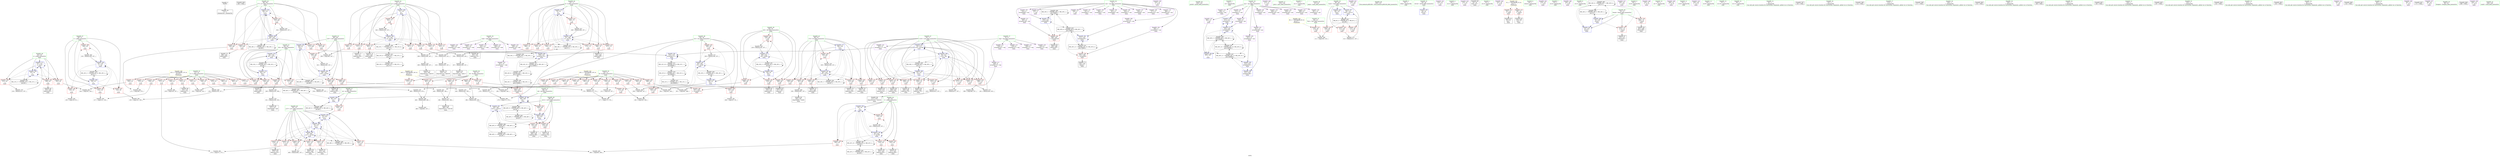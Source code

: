 digraph "SVFG" {
	label="SVFG";

	Node0x56429469c060 [shape=record,color=grey,label="{NodeID: 0\nNullPtr}"];
	Node0x56429469c060 -> Node0x5642946a1b50[style=solid];
	Node0x56429475b780 [shape=record,color=black,label="{NodeID: 609\n506 = PHI()\n}"];
	Node0x564294716530 [shape=record,color=black,label="{NodeID: 443\nMR_44V_2 = PHI(MR_44V_3, MR_44V_1, )\npts\{85 \}\n}"];
	Node0x564294716530 -> Node0x5642946f3a00[style=dashed];
	Node0x564294716530 -> Node0x564294716530[style=dashed];
	Node0x564294716530 -> Node0x56429471ea40[style=dashed];
	Node0x5642946f7190 [shape=record,color=grey,label="{NodeID: 360\n337 = Binary(336, 107, )\n}"];
	Node0x5642946f7190 -> Node0x5642946e5b00[style=solid];
	Node0x5642946f2a90 [shape=record,color=blue,label="{NodeID: 277\n66\<--250\ni73\<--\nmain\n}"];
	Node0x5642946f2a90 -> Node0x5642946e70f0[style=dashed];
	Node0x5642946f2a90 -> Node0x5642946e71c0[style=dashed];
	Node0x5642946f2a90 -> Node0x5642946e7290[style=dashed];
	Node0x5642946f2a90 -> Node0x5642946e7360[style=dashed];
	Node0x5642946f2a90 -> Node0x5642946e7430[style=dashed];
	Node0x5642946f2a90 -> Node0x5642946e7500[style=dashed];
	Node0x5642946f2a90 -> Node0x5642946f32b0[style=dashed];
	Node0x5642946f2a90 -> Node0x564294713830[style=dashed];
	Node0x5642946e68d0 [shape=record,color=red,label="{NodeID: 194\n206\<--60\n\<--i43\nmain\n}"];
	Node0x5642946e68d0 -> Node0x5642946a1ec0[style=solid];
	Node0x5642946a0d80 [shape=record,color=purple,label="{NodeID: 111\n387\<--4\narrayidx148\<--can\nmain\n}"];
	Node0x5642946a0d80 -> Node0x5642946f1bf0[style=solid];
	Node0x5642946a3b30 [shape=record,color=green,label="{NodeID: 28\n10\<--11\nviak\<--viak_field_insensitive\nGlob }"];
	Node0x5642946a3b30 -> Node0x5642946e8930[style=solid];
	Node0x5642946a3b30 -> Node0x5642946e8a00[style=solid];
	Node0x5642946a3b30 -> Node0x5642946e8ad0[style=solid];
	Node0x5642946a3b30 -> Node0x5642946e8ba0[style=solid];
	Node0x5642946a3b30 -> Node0x5642946e8c70[style=solid];
	Node0x5642946a3b30 -> Node0x5642946e8d40[style=solid];
	Node0x5642946ecc10 [shape=record,color=grey,label="{NodeID: 388\n159 = cmp(158, 107, )\n}"];
	Node0x5642946f4150 [shape=record,color=blue,label="{NodeID: 305\n88\<--91\ni197\<--\nmain\n}"];
	Node0x5642946f4150 -> Node0x5642946f18b0[style=dashed];
	Node0x5642946f4150 -> Node0x5642946f1980[style=dashed];
	Node0x5642946f4150 -> Node0x5642946f1a50[style=dashed];
	Node0x5642946f4150 -> Node0x5642946f4220[style=dashed];
	Node0x5642946f4150 -> Node0x564294716f30[style=dashed];
	Node0x5642946e7f90 [shape=record,color=red,label="{NodeID: 222\n296\<--72\n\<--jj\nmain\n}"];
	Node0x5642946e7f90 -> Node0x5642946eca90[style=solid];
	Node0x5642946e9a40 [shape=record,color=purple,label="{NodeID: 139\n102\<--25\n\<--.str.4\nmain\n}"];
	Node0x5642946a1850 [shape=record,color=green,label="{NodeID: 56\n118\<--119\nprintf\<--printf_field_insensitive\n}"];
	Node0x5642946f14a0 [shape=record,color=red,label="{NodeID: 250\n410\<--82\n\<--l\nmain\n}"];
	Node0x5642946f14a0 -> Node0x5642946e5fe0[style=solid];
	Node0x5642946eb100 [shape=record,color=red,label="{NodeID: 167\n491\<--50\n\<--R\nmain\n}"];
	Node0x5642946eb100 -> Node0x5642946ee110[style=solid];
	Node0x5642946e5d70 [shape=record,color=black,label="{NodeID: 84\n386\<--385\nidxprom147\<--sub146\nmain\n}"];
	Node0x5642946a2830 [shape=record,color=green,label="{NodeID: 1\n15\<--1\n.str\<--dummyObj\nGlob }"];
	Node0x564294716a30 [shape=record,color=black,label="{NodeID: 444\nMR_46V_2 = PHI(MR_46V_3, MR_46V_1, )\npts\{87 \}\n}"];
	Node0x564294716a30 -> Node0x5642946f3ad0[style=dashed];
	Node0x564294716a30 -> Node0x564294716a30[style=dashed];
	Node0x564294716a30 -> Node0x56429471ef40[style=dashed];
	Node0x5642946f7310 [shape=record,color=grey,label="{NodeID: 361\n383 = Binary(381, 382, )\n}"];
	Node0x5642946f7310 -> Node0x5642946f8b10[style=solid];
	Node0x5642946f2b60 [shape=record,color=blue,label="{NodeID: 278\n68\<--107\nj77\<--\nmain\n}"];
	Node0x5642946f2b60 -> Node0x5642946e75d0[style=dashed];
	Node0x5642946f2b60 -> Node0x5642946e76a0[style=dashed];
	Node0x5642946f2b60 -> Node0x5642946e7770[style=dashed];
	Node0x5642946f2b60 -> Node0x5642946e7840[style=dashed];
	Node0x5642946f2b60 -> Node0x5642946e7910[style=dashed];
	Node0x5642946f2b60 -> Node0x5642946f2b60[style=dashed];
	Node0x5642946f2b60 -> Node0x5642946f31e0[style=dashed];
	Node0x5642946f2b60 -> Node0x564294713d30[style=dashed];
	Node0x5642946e69a0 [shape=record,color=red,label="{NodeID: 195\n219\<--60\n\<--i43\nmain\n}"];
	Node0x5642946e69a0 -> Node0x5642946a2060[style=solid];
	Node0x5642946a0e50 [shape=record,color=purple,label="{NodeID: 112\n316\<--8\narrayidx105\<--viaj\nmain\n}"];
	Node0x5642946a3c30 [shape=record,color=green,label="{NodeID: 29\n12\<--14\nans\<--ans_field_insensitive\nGlob }"];
	Node0x5642946a3c30 -> Node0x5642946e8e10[style=solid];
	Node0x5642946a3c30 -> Node0x5642946e8ee0[style=solid];
	Node0x5642946a3c30 -> Node0x5642946e8fb0[style=solid];
	Node0x5642946a3c30 -> Node0x5642946e9080[style=solid];
	Node0x5642946a3c30 -> Node0x5642946e9150[style=solid];
	Node0x5642946a3c30 -> Node0x5642946e9220[style=solid];
	Node0x5642946a3c30 -> Node0x5642946e92f0[style=solid];
	Node0x5642946a3c30 -> Node0x5642946e93c0[style=solid];
	Node0x5642946a3c30 -> Node0x5642946e9490[style=solid];
	Node0x5642946a3c30 -> Node0x5642946e9560[style=solid];
	Node0x5642946a3c30 -> Node0x5642946e9630[style=solid];
	Node0x5642946ecd90 [shape=record,color=grey,label="{NodeID: 389\n165 = cmp(163, 164, )\n}"];
	Node0x5642946f4220 [shape=record,color=blue,label="{NodeID: 306\n88\<--501\ni197\<--inc205\nmain\n}"];
	Node0x5642946f4220 -> Node0x5642946f18b0[style=dashed];
	Node0x5642946f4220 -> Node0x5642946f1980[style=dashed];
	Node0x5642946f4220 -> Node0x5642946f1a50[style=dashed];
	Node0x5642946f4220 -> Node0x5642946f4220[style=dashed];
	Node0x5642946f4220 -> Node0x564294716f30[style=dashed];
	Node0x5642946e8060 [shape=record,color=red,label="{NodeID: 223\n303\<--72\n\<--jj\nmain\n}"];
	Node0x5642946e8060 -> Node0x5642946e5550[style=solid];
	Node0x5642946e9b10 [shape=record,color=purple,label="{NodeID: 140\n113\<--27\n\<--.str.5\nmain\n}"];
	Node0x5642946a1950 [shape=record,color=green,label="{NodeID: 57\n155\<--156\nputs\<--puts_field_insensitive\n}"];
	Node0x5642946f1570 [shape=record,color=red,label="{NodeID: 251\n419\<--82\n\<--l\nmain\n}"];
	Node0x5642946f1570 -> Node0x5642946e6180[style=solid];
	Node0x5642946eb1d0 [shape=record,color=red,label="{NodeID: 168\n126\<--52\n\<--C\nmain\n}"];
	Node0x5642946eb1d0 -> Node0x5642946ed390[style=solid];
	Node0x5642946e5e40 [shape=record,color=black,label="{NodeID: 85\n389\<--388\ntobool149\<--\nmain\n}"];
	Node0x56429469fe60 [shape=record,color=green,label="{NodeID: 2\n17\<--1\n.str.1\<--dummyObj\nGlob }"];
	Node0x564294716f30 [shape=record,color=black,label="{NodeID: 445\nMR_48V_2 = PHI(MR_48V_3, MR_48V_1, )\npts\{89 \}\n}"];
	Node0x564294716f30 -> Node0x5642946f4150[style=dashed];
	Node0x564294716f30 -> Node0x564294716f30[style=dashed];
	Node0x5642946f7490 [shape=record,color=grey,label="{NodeID: 362\n258 = Binary(257, 107, )\n}"];
	Node0x5642946f7490 -> Node0x5642946f29c0[style=solid];
	Node0x5642946f2c30 [shape=record,color=blue,label="{NodeID: 279\n70\<--91\nk\<--\nmain\n}"];
	Node0x5642946f2c30 -> Node0x5642946e79e0[style=dashed];
	Node0x5642946f2c30 -> Node0x5642946e7ab0[style=dashed];
	Node0x5642946f2c30 -> Node0x5642946e7b80[style=dashed];
	Node0x5642946f2c30 -> Node0x5642946e7c50[style=dashed];
	Node0x5642946f2c30 -> Node0x5642946e7d20[style=dashed];
	Node0x5642946f2c30 -> Node0x5642946e7df0[style=dashed];
	Node0x5642946f2c30 -> Node0x5642946e7ec0[style=dashed];
	Node0x5642946f2c30 -> Node0x5642946f2c30[style=dashed];
	Node0x5642946f2c30 -> Node0x5642946f3110[style=dashed];
	Node0x5642946f2c30 -> Node0x56429470d930[style=dashed];
	Node0x5642946e6a70 [shape=record,color=red,label="{NodeID: 196\n228\<--60\n\<--i43\nmain\n}"];
	Node0x5642946e6a70 -> Node0x5642946f6890[style=solid];
	Node0x5642946a0f20 [shape=record,color=purple,label="{NodeID: 113\n319\<--8\narrayidx107\<--viaj\nmain\n}"];
	Node0x5642946a3d30 [shape=record,color=green,label="{NodeID: 30\n41\<--42\nmain\<--main_field_insensitive\n}"];
	Node0x5642946ecf10 [shape=record,color=grey,label="{NodeID: 390\n279 = cmp(275, 278, )\n}"];
	Node0x5642946f42f0 [shape=record,color=blue,label="{NodeID: 307\n48\<--512\nCase\<--inc213\nmain\n}"];
	Node0x5642946f42f0 -> Node0x564294711a30[style=dashed];
	Node0x5642946e8130 [shape=record,color=red,label="{NodeID: 224\n307\<--72\n\<--jj\nmain\n}"];
	Node0x5642946e8130 -> Node0x5642946f6410[style=solid];
	Node0x5642946e9be0 [shape=record,color=purple,label="{NodeID: 141\n116\<--29\n\<--.str.6\nmain\n}"];
	Node0x5642946a1a50 [shape=record,color=green,label="{NodeID: 58\n236\<--237\nllvm.memset.p0i8.i64\<--llvm.memset.p0i8.i64_field_insensitive\n}"];
	Node0x5642946f1640 [shape=record,color=red,label="{NodeID: 252\n424\<--82\n\<--l\nmain\n}"];
	Node0x5642946f1640 -> Node0x5642946f9410[style=solid];
	Node0x5642946eb2a0 [shape=record,color=red,label="{NodeID: 169\n136\<--52\n\<--C\nmain\n}"];
	Node0x5642946eb2a0 -> Node0x5642946f7f10[style=solid];
	Node0x5642946e5f10 [shape=record,color=black,label="{NodeID: 86\n408\<--407\nidxprom158\<--\nmain\n}"];
	Node0x5642946e5060 [shape=record,color=green,label="{NodeID: 3\n19\<--1\nstdin\<--dummyObj\nGlob }"];
	Node0x564294717430 [shape=record,color=black,label="{NodeID: 446\nMR_50V_2 = PHI(MR_50V_3, MR_50V_1, )\npts\{70000 \}\n}"];
	Node0x564294717430 -> Node0x5642946f1bf0[style=dashed];
	Node0x564294717430 -> Node0x5642946f28f0[style=dashed];
	Node0x564294717430 -> Node0x564294717430[style=dashed];
	Node0x564294717430 -> Node0x564294719730[style=dashed];
	Node0x5642946f7610 [shape=record,color=grey,label="{NodeID: 363\n323 = Binary(322, 107, )\n}"];
	Node0x5642946f7610 -> Node0x5642946e5890[style=solid];
	Node0x5642946f2d00 [shape=record,color=blue,label="{NodeID: 280\n72\<--107\njj\<--\nmain\n}"];
	Node0x5642946f2d00 -> Node0x5642946e7f90[style=dashed];
	Node0x5642946f2d00 -> Node0x5642946e8060[style=dashed];
	Node0x5642946f2d00 -> Node0x5642946e8130[style=dashed];
	Node0x5642946f2d00 -> Node0x5642946e8200[style=dashed];
	Node0x5642946f2d00 -> Node0x5642946e82d0[style=dashed];
	Node0x5642946f2d00 -> Node0x5642946e83a0[style=dashed];
	Node0x5642946f2d00 -> Node0x5642946e8470[style=dashed];
	Node0x5642946f2d00 -> Node0x5642946e8540[style=dashed];
	Node0x5642946f2d00 -> Node0x5642946f3040[style=dashed];
	Node0x5642946f2d00 -> Node0x564294728040[style=dashed];
	Node0x5642946e6b40 [shape=record,color=red,label="{NodeID: 197\n202\<--62\n\<--j\nmain\n}"];
	Node0x5642946e6b40 -> Node0x5642946fd520[style=solid];
	Node0x5642946a0ff0 [shape=record,color=purple,label="{NodeID: 114\n325\<--8\narrayidx111\<--viaj\nmain\n}"];
	Node0x5642946a0ff0 -> Node0x5642946f2ea0[style=solid];
	Node0x5642946a3e30 [shape=record,color=green,label="{NodeID: 31\n44\<--45\nretval\<--retval_field_insensitive\nmain\n}"];
	Node0x5642946a3e30 -> Node0x5642946f1e60[style=solid];
	Node0x5642946ed090 [shape=record,color=grey,label="{NodeID: 391\n168 = cmp(167, 91, )\n}"];
	Node0x5642946e8200 [shape=record,color=red,label="{NodeID: 225\n317\<--72\n\<--jj\nmain\n}"];
	Node0x5642946e8200 -> Node0x5642946e57c0[style=solid];
	Node0x5642946e9cb0 [shape=record,color=purple,label="{NodeID: 142\n132\<--31\n\<--.str.7\nmain\n}"];
	Node0x5642946a1b50 [shape=record,color=black,label="{NodeID: 59\n2\<--3\ndummyVal\<--dummyVal\n}"];
	Node0x5642946f1710 [shape=record,color=red,label="{NodeID: 253\n454\<--84\n\<--nj\nmain\n}"];
	Node0x5642946f1710 -> Node0x5642946f3c70[style=solid];
	Node0x5642946eb370 [shape=record,color=red,label="{NodeID: 170\n158\<--52\n\<--C\nmain\n}"];
	Node0x5642946eb370 -> Node0x5642946ecc10[style=solid];
	Node0x5642946e5fe0 [shape=record,color=black,label="{NodeID: 87\n411\<--410\nidxprom160\<--\nmain\n}"];
	Node0x56429469c500 [shape=record,color=green,label="{NodeID: 4\n20\<--1\n.str.2\<--dummyObj\nGlob }"];
	Node0x564294717930 [shape=record,color=black,label="{NodeID: 447\nMR_52V_2 = PHI(MR_52V_3, MR_52V_1, )\npts\{90000 \}\n}"];
	Node0x564294717930 -> Node0x5642946f1cc0[style=dashed];
	Node0x564294717930 -> Node0x564294717930[style=dashed];
	Node0x564294717930 -> Node0x564294719c30[style=dashed];
	Node0x5642946f7790 [shape=record,color=grey,label="{NodeID: 364\n343 = Binary(342, 107, )\n}"];
	Node0x5642946f7790 -> Node0x5642946f3040[style=solid];
	Node0x5642946f2dd0 [shape=record,color=blue,label="{NodeID: 281\n311\<--255\narrayidx103\<--\nmain\n}"];
	Node0x5642946f2dd0 -> Node0x5642946f2dd0[style=dashed];
	Node0x5642946f2dd0 -> Node0x56429470c030[style=dashed];
	Node0x5642946e6c10 [shape=record,color=red,label="{NodeID: 198\n209\<--62\n\<--j\nmain\n}"];
	Node0x5642946e6c10 -> Node0x5642946a1f90[style=solid];
	Node0x5642946a10c0 [shape=record,color=purple,label="{NodeID: 115\n430\<--8\narrayidx171\<--viaj\nmain\n}"];
	Node0x56429469ae50 [shape=record,color=green,label="{NodeID: 32\n46\<--47\nTest\<--Test_field_insensitive\nmain\n}"];
	Node0x56429469ae50 -> Node0x5642946ea5a0[style=solid];
	Node0x5642946ed210 [shape=record,color=grey,label="{NodeID: 392\n130 = cmp(129, 91, )\n}"];
	Node0x5642946e82d0 [shape=record,color=red,label="{NodeID: 226\n321\<--72\n\<--jj\nmain\n}"];
	Node0x5642946e82d0 -> Node0x5642946f6e90[style=solid];
	Node0x5642946e9d80 [shape=record,color=purple,label="{NodeID: 143\n170\<--31\n\<--.str.7\nmain\n}"];
	Node0x5642946a1c50 [shape=record,color=black,label="{NodeID: 60\n43\<--91\nmain_ret\<--\nmain\n}"];
	Node0x5642946f17e0 [shape=record,color=red,label="{NodeID: 254\n456\<--86\n\<--nk\nmain\n}"];
	Node0x5642946f17e0 -> Node0x5642946f3d40[style=solid];
	Node0x5642946eb440 [shape=record,color=red,label="{NodeID: 171\n203\<--52\n\<--C\nmain\n}"];
	Node0x5642946eb440 -> Node0x5642946fd520[style=solid];
	Node0x5642946e60b0 [shape=record,color=black,label="{NodeID: 88\n417\<--416\nidxprom163\<--sub162\nmain\n}"];
	Node0x56429469c590 [shape=record,color=green,label="{NodeID: 5\n22\<--1\n.str.3\<--dummyObj\nGlob }"];
	Node0x564294717e30 [shape=record,color=black,label="{NodeID: 448\nMR_54V_2 = PHI(MR_54V_3, MR_54V_1, )\npts\{110000 \}\n}"];
	Node0x564294717e30 -> Node0x5642946f1d90[style=dashed];
	Node0x564294717e30 -> Node0x564294717e30[style=dashed];
	Node0x564294717e30 -> Node0x56429471a130[style=dashed];
	Node0x5642946f7910 [shape=record,color=grey,label="{NodeID: 365\n278 = Binary(276, 277, )\n}"];
	Node0x5642946f7910 -> Node0x5642946ecf10[style=solid];
	Node0x5642946f2ea0 [shape=record,color=blue,label="{NodeID: 282\n325\<--313\narrayidx111\<--\nmain\n}"];
	Node0x5642946f2ea0 -> Node0x5642946f2ea0[style=dashed];
	Node0x5642946f2ea0 -> Node0x56429470c530[style=dashed];
	Node0x5642946e6ce0 [shape=record,color=red,label="{NodeID: 199\n215\<--62\n\<--j\nmain\n}"];
	Node0x5642946e6ce0 -> Node0x5642946f8090[style=solid];
	Node0x5642946e8790 [shape=record,color=purple,label="{NodeID: 116\n433\<--8\narrayidx173\<--viaj\nmain\n}"];
	Node0x56429469af20 [shape=record,color=green,label="{NodeID: 33\n48\<--49\nCase\<--Case_field_insensitive\nmain\n}"];
	Node0x56429469af20 -> Node0x5642946ea670[style=solid];
	Node0x56429469af20 -> Node0x5642946ea740[style=solid];
	Node0x56429469af20 -> Node0x5642946ea810[style=solid];
	Node0x56429469af20 -> Node0x5642946f1f30[style=solid];
	Node0x56429469af20 -> Node0x5642946f42f0[style=solid];
	Node0x5642946ed390 [shape=record,color=grey,label="{NodeID: 393\n127 = cmp(125, 126, )\n}"];
	Node0x5642946e83a0 [shape=record,color=red,label="{NodeID: 227\n331\<--72\n\<--jj\nmain\n}"];
	Node0x5642946e83a0 -> Node0x5642946e5a30[style=solid];
	Node0x5642946e9e50 [shape=record,color=purple,label="{NodeID: 144\n141\<--33\n\<--.str.8\nmain\n}"];
	Node0x5642946a1d20 [shape=record,color=black,label="{NodeID: 61\n95\<--92\ncall\<--\nmain\n}"];
	Node0x5642946f18b0 [shape=record,color=red,label="{NodeID: 255\n490\<--88\n\<--i197\nmain\n}"];
	Node0x5642946f18b0 -> Node0x5642946ee110[style=solid];
	Node0x5642946eb510 [shape=record,color=red,label="{NodeID: 172\n222\<--52\n\<--C\nmain\n}"];
	Node0x5642946eb510 -> Node0x5642946a2130[style=solid];
	Node0x5642946e6180 [shape=record,color=black,label="{NodeID: 89\n420\<--419\nidxprom165\<--\nmain\n}"];
	Node0x56429469ba40 [shape=record,color=green,label="{NodeID: 6\n24\<--1\nstdout\<--dummyObj\nGlob }"];
	Node0x564294718330 [shape=record,color=black,label="{NodeID: 449\nMR_56V_2 = PHI(MR_56V_3, MR_56V_1, )\npts\{140000 \}\n}"];
	Node0x564294718330 -> Node0x5642946f24e0[style=dashed];
	Node0x564294718330 -> Node0x5642946f2680[style=dashed];
	Node0x564294718330 -> Node0x5642946f4080[style=dashed];
	Node0x564294718330 -> Node0x56429470ad30[style=dashed];
	Node0x564294718330 -> Node0x564294718330[style=dashed];
	Node0x564294718330 -> Node0x56429471f440[style=dashed];
	Node0x5642946f7a90 [shape=record,color=grey,label="{NodeID: 366\n472 = Binary(471, 107, )\n}"];
	Node0x5642946f7a90 -> Node0x5642946f3fb0[style=solid];
	Node0x5642946f2f70 [shape=record,color=blue,label="{NodeID: 283\n339\<--327\narrayidx119\<--\nmain\n}"];
	Node0x5642946f2f70 -> Node0x5642946f2f70[style=dashed];
	Node0x5642946f2f70 -> Node0x56429470ca30[style=dashed];
	Node0x5642946e6db0 [shape=record,color=red,label="{NodeID: 200\n240\<--64\n\<--i62\nmain\n}"];
	Node0x5642946e6db0 -> Node0x5642946ec610[style=solid];
	Node0x5642946e8860 [shape=record,color=purple,label="{NodeID: 117\n436\<--8\narrayidx175\<--viaj\nmain\n}"];
	Node0x5642946e8860 -> Node0x5642946f1cc0[style=solid];
	Node0x56429469aff0 [shape=record,color=green,label="{NodeID: 34\n50\<--51\nR\<--R_field_insensitive\nmain\n}"];
	Node0x56429469aff0 -> Node0x5642946ea8e0[style=solid];
	Node0x56429469aff0 -> Node0x5642946ea9b0[style=solid];
	Node0x56429469aff0 -> Node0x5642946eaa80[style=solid];
	Node0x56429469aff0 -> Node0x5642946eab50[style=solid];
	Node0x56429469aff0 -> Node0x5642946eac20[style=solid];
	Node0x56429469aff0 -> Node0x5642946eacf0[style=solid];
	Node0x56429469aff0 -> Node0x5642946eadc0[style=solid];
	Node0x56429469aff0 -> Node0x5642946eae90[style=solid];
	Node0x56429469aff0 -> Node0x5642946eaf60[style=solid];
	Node0x56429469aff0 -> Node0x5642946eb030[style=solid];
	Node0x56429469aff0 -> Node0x5642946eb100[style=solid];
	Node0x5642946ed510 [shape=record,color=grey,label="{NodeID: 394\n198 = cmp(196, 197, )\n}"];
	Node0x5642946e8470 [shape=record,color=red,label="{NodeID: 228\n335\<--72\n\<--jj\nmain\n}"];
	Node0x5642946e8470 -> Node0x5642946f7010[style=solid];
	Node0x5642946e9f20 [shape=record,color=purple,label="{NodeID: 145\n179\<--33\n\<--.str.8\nmain\n}"];
	Node0x5642946a1df0 [shape=record,color=black,label="{NodeID: 62\n101\<--98\ncall1\<--\nmain\n}"];
	Node0x5642946f1980 [shape=record,color=red,label="{NodeID: 256\n494\<--88\n\<--i197\nmain\n}"];
	Node0x5642946f1980 -> Node0x5642946a02f0[style=solid];
	Node0x5642946eb5e0 [shape=record,color=red,label="{NodeID: 173\n241\<--52\n\<--C\nmain\n}"];
	Node0x5642946eb5e0 -> Node0x5642946ec610[style=solid];
	Node0x5642946e6250 [shape=record,color=black,label="{NodeID: 90\n429\<--428\nidxprom170\<--\nmain\n}"];
	Node0x56429469bad0 [shape=record,color=green,label="{NodeID: 7\n25\<--1\n.str.4\<--dummyObj\nGlob }"];
	Node0x5642946f7c10 [shape=record,color=grey,label="{NodeID: 367\n463 = Binary(462, 107, )\n}"];
	Node0x5642946f7c10 -> Node0x5642946f3ee0[style=solid];
	Node0x5642946f3040 [shape=record,color=blue,label="{NodeID: 284\n72\<--343\njj\<--inc121\nmain\n}"];
	Node0x5642946f3040 -> Node0x5642946e7f90[style=dashed];
	Node0x5642946f3040 -> Node0x5642946e8060[style=dashed];
	Node0x5642946f3040 -> Node0x5642946e8130[style=dashed];
	Node0x5642946f3040 -> Node0x5642946e8200[style=dashed];
	Node0x5642946f3040 -> Node0x5642946e82d0[style=dashed];
	Node0x5642946f3040 -> Node0x5642946e83a0[style=dashed];
	Node0x5642946f3040 -> Node0x5642946e8470[style=dashed];
	Node0x5642946f3040 -> Node0x5642946e8540[style=dashed];
	Node0x5642946f3040 -> Node0x5642946f3040[style=dashed];
	Node0x5642946f3040 -> Node0x564294728040[style=dashed];
	Node0x5642946e6e80 [shape=record,color=red,label="{NodeID: 201\n244\<--64\n\<--i62\nmain\n}"];
	Node0x5642946e6e80 -> Node0x5642946a2200[style=solid];
	Node0x5642946e8930 [shape=record,color=purple,label="{NodeID: 118\n330\<--10\narrayidx113\<--viak\nmain\n}"];
	Node0x56429469b0c0 [shape=record,color=green,label="{NodeID: 35\n52\<--53\nC\<--C_field_insensitive\nmain\n}"];
	Node0x56429469b0c0 -> Node0x5642946eb1d0[style=solid];
	Node0x56429469b0c0 -> Node0x5642946eb2a0[style=solid];
	Node0x56429469b0c0 -> Node0x5642946eb370[style=solid];
	Node0x56429469b0c0 -> Node0x5642946eb440[style=solid];
	Node0x56429469b0c0 -> Node0x5642946eb510[style=solid];
	Node0x56429469b0c0 -> Node0x5642946eb5e0[style=solid];
	Node0x56429469b0c0 -> Node0x5642946eb6b0[style=solid];
	Node0x56429469b0c0 -> Node0x5642946eb780[style=solid];
	Node0x56429469b0c0 -> Node0x5642946eb850[style=solid];
	Node0x56429469b0c0 -> Node0x5642946eb920[style=solid];
	Node0x56429469b0c0 -> Node0x5642946eb9f0[style=solid];
	Node0x56429469b0c0 -> Node0x5642946ebac0[style=solid];
	Node0x5642946ed690 [shape=record,color=grey,label="{NodeID: 395\n139 = cmp(135, 138, )\n}"];
	Node0x5642946e8540 [shape=record,color=red,label="{NodeID: 229\n342\<--72\n\<--jj\nmain\n}"];
	Node0x5642946e8540 -> Node0x5642946f7790[style=solid];
	Node0x5642946e9ff0 [shape=record,color=purple,label="{NodeID: 146\n144\<--35\n\<--.str.9\nmain\n}"];
	Node0x5642946a1ec0 [shape=record,color=black,label="{NodeID: 63\n207\<--206\nidxprom\<--\nmain\n}"];
	Node0x5642946f1a50 [shape=record,color=red,label="{NodeID: 257\n500\<--88\n\<--i197\nmain\n}"];
	Node0x5642946f1a50 -> Node0x5642946f8810[style=solid];
	Node0x5642946eb6b0 [shape=record,color=red,label="{NodeID: 174\n270\<--52\n\<--C\nmain\n}"];
	Node0x5642946eb6b0 -> Node0x5642946edb10[style=solid];
	Node0x5642946e6320 [shape=record,color=black,label="{NodeID: 91\n432\<--431\nidxprom172\<--\nmain\n}"];
	Node0x56429469bb60 [shape=record,color=green,label="{NodeID: 8\n27\<--1\n.str.5\<--dummyObj\nGlob }"];
	Node0x5642946f7d90 [shape=record,color=grey,label="{NodeID: 368\n282 = Binary(281, 107, )\n}"];
	Node0x5642946f7d90 -> Node0x5642946a23a0[style=solid];
	Node0x5642946f3110 [shape=record,color=blue,label="{NodeID: 285\n70\<--349\nk\<--inc125\nmain\n}"];
	Node0x5642946f3110 -> Node0x5642946e79e0[style=dashed];
	Node0x5642946f3110 -> Node0x5642946e7ab0[style=dashed];
	Node0x5642946f3110 -> Node0x5642946e7b80[style=dashed];
	Node0x5642946f3110 -> Node0x5642946e7c50[style=dashed];
	Node0x5642946f3110 -> Node0x5642946e7d20[style=dashed];
	Node0x5642946f3110 -> Node0x5642946e7df0[style=dashed];
	Node0x5642946f3110 -> Node0x5642946e7ec0[style=dashed];
	Node0x5642946f3110 -> Node0x5642946f2c30[style=dashed];
	Node0x5642946f3110 -> Node0x5642946f3110[style=dashed];
	Node0x5642946f3110 -> Node0x56429470d930[style=dashed];
	Node0x5642946e6f50 [shape=record,color=red,label="{NodeID: 202\n248\<--64\n\<--i62\nmain\n}"];
	Node0x5642946e6f50 -> Node0x5642946f6b90[style=solid];
	Node0x5642946e8a00 [shape=record,color=purple,label="{NodeID: 119\n333\<--10\narrayidx115\<--viak\nmain\n}"];
	Node0x56429469b190 [shape=record,color=green,label="{NodeID: 36\n54\<--55\nM\<--M_field_insensitive\nmain\n}"];
	Node0x56429469b190 -> Node0x5642946ebb90[style=solid];
	Node0x56429469b190 -> Node0x5642946ebc60[style=solid];
	Node0x56429469b190 -> Node0x5642946ebd30[style=solid];
	Node0x56429469b190 -> Node0x5642946ebe00[style=solid];
	Node0x56429469b190 -> Node0x5642946ebed0[style=solid];
	Node0x5642946ed810 [shape=record,color=grey,label="{NodeID: 396\n111 = cmp(109, 110, )\n}"];
	Node0x5642946e8610 [shape=record,color=red,label="{NodeID: 230\n466\<--74\n\<--found\nmain\n}"];
	Node0x5642946e8610 -> Node0x5642946a0150[style=solid];
	Node0x5642946ea0c0 [shape=record,color=purple,label="{NodeID: 147\n182\<--35\n\<--.str.9\nmain\n}"];
	Node0x5642946a1f90 [shape=record,color=black,label="{NodeID: 64\n210\<--209\nidxprom50\<--\nmain\n}"];
	Node0x5642946f1b20 [shape=record,color=red,label="{NodeID: 258\n291\<--290\n\<--arrayidx91\nmain\n}"];
	Node0x5642946f1b20 -> Node0x5642946e53f0[style=solid];
	Node0x5642946eb780 [shape=record,color=red,label="{NodeID: 175\n277\<--52\n\<--C\nmain\n}"];
	Node0x5642946eb780 -> Node0x5642946f7910[style=solid];
	Node0x5642946e63f0 [shape=record,color=black,label="{NodeID: 92\n435\<--434\nidxprom174\<--\nmain\n}"];
	Node0x56429469bbf0 [shape=record,color=green,label="{NodeID: 9\n29\<--1\n.str.6\<--dummyObj\nGlob }"];
	Node0x564294719230 [shape=record,color=black,label="{NodeID: 452\nMR_32V_6 = PHI(MR_32V_7, MR_32V_5, )\npts\{73 \}\n}"];
	Node0x564294719230 -> Node0x564294714730[style=dashed];
	Node0x564294719230 -> Node0x564294719230[style=dashed];
	Node0x564294719230 -> Node0x564294728040[style=dashed];
	Node0x5642946f7f10 [shape=record,color=grey,label="{NodeID: 369\n138 = Binary(136, 137, )\n}"];
	Node0x5642946f7f10 -> Node0x5642946ed690[style=solid];
	Node0x5642946f31e0 [shape=record,color=blue,label="{NodeID: 286\n68\<--354\nj77\<--inc128\nmain\n}"];
	Node0x5642946f31e0 -> Node0x5642946e75d0[style=dashed];
	Node0x5642946f31e0 -> Node0x5642946e76a0[style=dashed];
	Node0x5642946f31e0 -> Node0x5642946e7770[style=dashed];
	Node0x5642946f31e0 -> Node0x5642946e7840[style=dashed];
	Node0x5642946f31e0 -> Node0x5642946e7910[style=dashed];
	Node0x5642946f31e0 -> Node0x5642946f2b60[style=dashed];
	Node0x5642946f31e0 -> Node0x5642946f31e0[style=dashed];
	Node0x5642946f31e0 -> Node0x564294713d30[style=dashed];
	Node0x5642946e7020 [shape=record,color=red,label="{NodeID: 203\n257\<--64\n\<--i62\nmain\n}"];
	Node0x5642946e7020 -> Node0x5642946f7490[style=solid];
	Node0x5642946e8ad0 [shape=record,color=purple,label="{NodeID: 120\n339\<--10\narrayidx119\<--viak\nmain\n}"];
	Node0x5642946e8ad0 -> Node0x5642946f2f70[style=solid];
	Node0x56429469b260 [shape=record,color=green,label="{NodeID: 37\n56\<--57\ni\<--i_field_insensitive\nmain\n}"];
	Node0x56429469b260 -> Node0x5642946ebfa0[style=solid];
	Node0x56429469b260 -> Node0x5642946ec070[style=solid];
	Node0x56429469b260 -> Node0x5642946ec140[style=solid];
	Node0x56429469b260 -> Node0x5642946ec210[style=solid];
	Node0x56429469b260 -> Node0x5642946f2000[style=solid];
	Node0x56429469b260 -> Node0x5642946f20d0[style=solid];
	Node0x5642946ed990 [shape=record,color=grey,label="{NodeID: 397\n121 = cmp(120, 107, )\n}"];
	Node0x5642946f0570 [shape=record,color=red,label="{NodeID: 231\n475\<--74\n\<--found\nmain\n}"];
	Node0x5642946f0570 -> Node0x5642946a0220[style=solid];
	Node0x5642946ea190 [shape=record,color=purple,label="{NodeID: 148\n153\<--37\n\<--.str.10\nmain\n}"];
	Node0x5642946a2060 [shape=record,color=black,label="{NodeID: 65\n220\<--219\nidxprom55\<--\nmain\n}"];
	Node0x5642946f1bf0 [shape=record,color=red,label="{NodeID: 259\n388\<--387\n\<--arrayidx148\nmain\n}"];
	Node0x5642946f1bf0 -> Node0x5642946e5e40[style=solid];
	Node0x5642946eb850 [shape=record,color=red,label="{NodeID: 176\n372\<--52\n\<--C\nmain\n}"];
	Node0x5642946eb850 -> Node0x5642946ec790[style=solid];
	Node0x5642946e64c0 [shape=record,color=black,label="{NodeID: 93\n440\<--439\nidxprom176\<--\nmain\n}"];
	Node0x5642946a34c0 [shape=record,color=green,label="{NodeID: 10\n31\<--1\n.str.7\<--dummyObj\nGlob }"];
	Node0x564294719730 [shape=record,color=black,label="{NodeID: 453\nMR_50V_8 = PHI(MR_50V_9, MR_50V_7, )\npts\{70000 \}\n}"];
	Node0x564294719730 -> Node0x5642946f1b20[style=dashed];
	Node0x564294719730 -> Node0x5642946f1bf0[style=dashed];
	Node0x564294719730 -> Node0x5642946f2dd0[style=dashed];
	Node0x564294719730 -> Node0x56429470c030[style=dashed];
	Node0x564294719730 -> Node0x564294717430[style=dashed];
	Node0x564294719730 -> Node0x564294719730[style=dashed];
	Node0x5642946f8090 [shape=record,color=grey,label="{NodeID: 370\n216 = Binary(215, 107, )\n}"];
	Node0x5642946f8090 -> Node0x5642946f25b0[style=solid];
	Node0x5642946f32b0 [shape=record,color=blue,label="{NodeID: 287\n66\<--359\ni73\<--inc131\nmain\n}"];
	Node0x5642946f32b0 -> Node0x5642946e70f0[style=dashed];
	Node0x5642946f32b0 -> Node0x5642946e71c0[style=dashed];
	Node0x5642946f32b0 -> Node0x5642946e7290[style=dashed];
	Node0x5642946f32b0 -> Node0x5642946e7360[style=dashed];
	Node0x5642946f32b0 -> Node0x5642946e7430[style=dashed];
	Node0x5642946f32b0 -> Node0x5642946e7500[style=dashed];
	Node0x5642946f32b0 -> Node0x5642946f32b0[style=dashed];
	Node0x5642946f32b0 -> Node0x564294713830[style=dashed];
	Node0x5642946e70f0 [shape=record,color=red,label="{NodeID: 204\n263\<--66\n\<--i73\nmain\n}"];
	Node0x5642946e70f0 -> Node0x5642946edc90[style=solid];
	Node0x5642946e8ba0 [shape=record,color=purple,label="{NodeID: 121\n441\<--10\narrayidx177\<--viak\nmain\n}"];
	Node0x56429469b330 [shape=record,color=green,label="{NodeID: 38\n58\<--59\ni22\<--i22_field_insensitive\nmain\n}"];
	Node0x56429469b330 -> Node0x5642946ec2e0[style=solid];
	Node0x56429469b330 -> Node0x5642946ec3b0[style=solid];
	Node0x56429469b330 -> Node0x5642946ec480[style=solid];
	Node0x56429469b330 -> Node0x5642946e6730[style=solid];
	Node0x56429469b330 -> Node0x5642946f21a0[style=solid];
	Node0x56429469b330 -> Node0x5642946f2270[style=solid];
	Node0x5642946edb10 [shape=record,color=grey,label="{NodeID: 398\n271 = cmp(269, 270, )\n}"];
	Node0x5642946f0600 [shape=record,color=red,label="{NodeID: 232\n365\<--76\n\<--i133\nmain\n}"];
	Node0x5642946f0600 -> Node0x5642946ec910[style=solid];
	Node0x5642946ea260 [shape=record,color=purple,label="{NodeID: 149\n186\<--37\n\<--.str.10\nmain\n}"];
	Node0x5642946a2130 [shape=record,color=black,label="{NodeID: 66\n223\<--222\nidxprom57\<--\nmain\n}"];
	Node0x5642946f1cc0 [shape=record,color=red,label="{NodeID: 260\n437\<--436\n\<--arrayidx175\nmain\n}"];
	Node0x5642946f1cc0 -> Node0x5642946f3a00[style=solid];
	Node0x5642946eb920 [shape=record,color=red,label="{NodeID: 177\n382\<--52\n\<--C\nmain\n}"];
	Node0x5642946eb920 -> Node0x5642946f7310[style=solid];
	Node0x5642946e6590 [shape=record,color=black,label="{NodeID: 94\n443\<--442\nidxprom178\<--\nmain\n}"];
	Node0x5642946a3550 [shape=record,color=green,label="{NodeID: 11\n33\<--1\n.str.8\<--dummyObj\nGlob }"];
	Node0x564294719c30 [shape=record,color=black,label="{NodeID: 454\nMR_52V_6 = PHI(MR_52V_7, MR_52V_5, )\npts\{90000 \}\n}"];
	Node0x564294719c30 -> Node0x5642946f1cc0[style=dashed];
	Node0x564294719c30 -> Node0x5642946f2ea0[style=dashed];
	Node0x564294719c30 -> Node0x56429470c530[style=dashed];
	Node0x564294719c30 -> Node0x564294717930[style=dashed];
	Node0x564294719c30 -> Node0x564294719c30[style=dashed];
	Node0x5642946f8210 [shape=record,color=grey,label="{NodeID: 371\n190 = Binary(189, 107, )\n}"];
	Node0x5642946f8210 -> Node0x5642946f2270[style=solid];
	Node0x5642946f3380 [shape=record,color=blue,label="{NodeID: 288\n74\<--226\nfound\<--\nmain\n}"];
	Node0x5642946f3380 -> Node0x5642946f0570[style=dashed];
	Node0x5642946f3380 -> Node0x5642946f3e10[style=dashed];
	Node0x5642946f3380 -> Node0x564294714c30[style=dashed];
	Node0x5642946f3380 -> Node0x56429471d140[style=dashed];
	Node0x5642946e71c0 [shape=record,color=red,label="{NodeID: 205\n281\<--66\n\<--i73\nmain\n}"];
	Node0x5642946e71c0 -> Node0x5642946f7d90[style=solid];
	Node0x5642946e8c70 [shape=record,color=purple,label="{NodeID: 122\n444\<--10\narrayidx179\<--viak\nmain\n}"];
	Node0x56429469b400 [shape=record,color=green,label="{NodeID: 39\n60\<--61\ni43\<--i43_field_insensitive\nmain\n}"];
	Node0x56429469b400 -> Node0x5642946e6800[style=solid];
	Node0x56429469b400 -> Node0x5642946e68d0[style=solid];
	Node0x56429469b400 -> Node0x5642946e69a0[style=solid];
	Node0x56429469b400 -> Node0x5642946e6a70[style=solid];
	Node0x56429469b400 -> Node0x5642946f2340[style=solid];
	Node0x56429469b400 -> Node0x5642946f2750[style=solid];
	Node0x5642946edc90 [shape=record,color=grey,label="{NodeID: 399\n265 = cmp(263, 264, )\n}"];
	Node0x5642946f06d0 [shape=record,color=red,label="{NodeID: 233\n375\<--76\n\<--i133\nmain\n}"];
	Node0x5642946f06d0 -> Node0x5642946e5bd0[style=solid];
	Node0x5642946ea330 [shape=record,color=purple,label="{NodeID: 150\n505\<--39\n\<--.str.11\nmain\n}"];
	Node0x5642946a2200 [shape=record,color=black,label="{NodeID: 67\n245\<--244\nidxprom66\<--\nmain\n}"];
	Node0x5642946f1d90 [shape=record,color=red,label="{NodeID: 261\n448\<--447\n\<--arrayidx181\nmain\n}"];
	Node0x5642946f1d90 -> Node0x5642946f3ad0[style=solid];
	Node0x5642946eb9f0 [shape=record,color=red,label="{NodeID: 178\n392\<--52\n\<--C\nmain\n}"];
	Node0x5642946eb9f0 -> Node0x5642946f8c90[style=solid];
	Node0x5642946e6660 [shape=record,color=black,label="{NodeID: 95\n446\<--445\nidxprom180\<--\nmain\n}"];
	Node0x5642946a35e0 [shape=record,color=green,label="{NodeID: 12\n35\<--1\n.str.9\<--dummyObj\nGlob }"];
	Node0x56429471a130 [shape=record,color=black,label="{NodeID: 455\nMR_54V_6 = PHI(MR_54V_7, MR_54V_5, )\npts\{110000 \}\n}"];
	Node0x56429471a130 -> Node0x5642946f1d90[style=dashed];
	Node0x56429471a130 -> Node0x5642946f2f70[style=dashed];
	Node0x56429471a130 -> Node0x56429470ca30[style=dashed];
	Node0x56429471a130 -> Node0x564294717e30[style=dashed];
	Node0x56429471a130 -> Node0x56429471a130[style=dashed];
	Node0x5642946f8390 [shape=record,color=grey,label="{NodeID: 372\n451 = Binary(450, 452, )\n}"];
	Node0x5642946f8390 -> Node0x5642946f3ba0[style=solid];
	Node0x5642946f3450 [shape=record,color=blue,label="{NodeID: 289\n76\<--107\ni133\<--\nmain\n}"];
	Node0x5642946f3450 -> Node0x5642946f0600[style=dashed];
	Node0x5642946f3450 -> Node0x5642946f06d0[style=dashed];
	Node0x5642946f3450 -> Node0x5642946f07a0[style=dashed];
	Node0x5642946f3450 -> Node0x5642946f0870[style=dashed];
	Node0x5642946f3450 -> Node0x5642946f0940[style=dashed];
	Node0x5642946f3450 -> Node0x5642946f0a10[style=dashed];
	Node0x5642946f3450 -> Node0x5642946f0ae0[style=dashed];
	Node0x5642946f3450 -> Node0x5642946f0bb0[style=dashed];
	Node0x5642946f3450 -> Node0x5642946f0c80[style=dashed];
	Node0x5642946f3450 -> Node0x5642946f3ba0[style=dashed];
	Node0x5642946f3450 -> Node0x5642946f3fb0[style=dashed];
	Node0x5642946f3450 -> Node0x564294715130[style=dashed];
	Node0x5642946e7290 [shape=record,color=red,label="{NodeID: 206\n300\<--66\n\<--i73\nmain\n}"];
	Node0x5642946e7290 -> Node0x5642946e5480[style=solid];
	Node0x5642946e8d40 [shape=record,color=purple,label="{NodeID: 123\n447\<--10\narrayidx181\<--viak\nmain\n}"];
	Node0x5642946e8d40 -> Node0x5642946f1d90[style=solid];
	Node0x56429469b4d0 [shape=record,color=green,label="{NodeID: 40\n62\<--63\nj\<--j_field_insensitive\nmain\n}"];
	Node0x56429469b4d0 -> Node0x5642946e6b40[style=solid];
	Node0x56429469b4d0 -> Node0x5642946e6c10[style=solid];
	Node0x56429469b4d0 -> Node0x5642946e6ce0[style=solid];
	Node0x56429469b4d0 -> Node0x5642946f2410[style=solid];
	Node0x56429469b4d0 -> Node0x5642946f25b0[style=solid];
	Node0x5642946ede10 [shape=record,color=grey,label="{NodeID: 400\n405 = cmp(403, 404, )\n}"];
	Node0x5642946f07a0 [shape=record,color=red,label="{NodeID: 234\n398\<--76\n\<--i133\nmain\n}"];
	Node0x5642946f07a0 -> Node0x5642946ee410[style=solid];
	Node0x5642946ea400 [shape=record,color=red,label="{NodeID: 151\n92\<--19\n\<--stdin\nmain\n}"];
	Node0x5642946ea400 -> Node0x5642946a1d20[style=solid];
	Node0x5642946a22d0 [shape=record,color=black,label="{NodeID: 68\n252\<--251\nidxprom68\<--add\nmain\n}"];
	Node0x564294711a30 [shape=record,color=black,label="{NodeID: 428\nMR_8V_3 = PHI(MR_8V_4, MR_8V_2, )\npts\{49 \}\n}"];
	Node0x564294711a30 -> Node0x5642946ea670[style=dashed];
	Node0x564294711a30 -> Node0x5642946ea740[style=dashed];
	Node0x564294711a30 -> Node0x5642946ea810[style=dashed];
	Node0x564294711a30 -> Node0x5642946f42f0[style=dashed];
	Node0x5642946f1e60 [shape=record,color=blue,label="{NodeID: 262\n44\<--91\nretval\<--\nmain\n}"];
	Node0x5642946ebac0 [shape=record,color=red,label="{NodeID: 179\n479\<--52\n\<--C\nmain\n}"];
	Node0x5642946ebac0 -> Node0x5642946f8e10[style=solid];
	Node0x5642946a0150 [shape=record,color=black,label="{NodeID: 96\n467\<--466\ntobool186\<--\nmain\n}"];
	Node0x5642946a36b0 [shape=record,color=green,label="{NodeID: 13\n37\<--1\n.str.10\<--dummyObj\nGlob }"];
	Node0x5642946f8510 [shape=record,color=grey,label="{NodeID: 373\n512 = Binary(511, 107, )\n}"];
	Node0x5642946f8510 -> Node0x5642946f42f0[style=solid];
	Node0x5642946f3520 [shape=record,color=blue,label="{NodeID: 290\n78\<--107\nj137\<--\nmain\n}"];
	Node0x5642946f3520 -> Node0x5642946f0d50[style=dashed];
	Node0x5642946f3520 -> Node0x5642946f0e20[style=dashed];
	Node0x5642946f3520 -> Node0x5642946f0ef0[style=dashed];
	Node0x5642946f3520 -> Node0x5642946f0fc0[style=dashed];
	Node0x5642946f3520 -> Node0x5642946f1090[style=dashed];
	Node0x5642946f3520 -> Node0x5642946f1160[style=dashed];
	Node0x5642946f3520 -> Node0x5642946f3520[style=dashed];
	Node0x5642946f3520 -> Node0x5642946f3c70[style=dashed];
	Node0x5642946f3520 -> Node0x5642946f3ee0[style=dashed];
	Node0x5642946f3520 -> Node0x564294715630[style=dashed];
	Node0x5642946e7360 [shape=record,color=red,label="{NodeID: 207\n314\<--66\n\<--i73\nmain\n}"];
	Node0x5642946e7360 -> Node0x5642946e56f0[style=solid];
	Node0x5642946e8e10 [shape=record,color=purple,label="{NodeID: 124\n208\<--12\narrayidx\<--ans\nmain\n}"];
	Node0x56429469b5a0 [shape=record,color=green,label="{NodeID: 41\n64\<--65\ni62\<--i62_field_insensitive\nmain\n}"];
	Node0x56429469b5a0 -> Node0x5642946e6db0[style=solid];
	Node0x56429469b5a0 -> Node0x5642946e6e80[style=solid];
	Node0x56429469b5a0 -> Node0x5642946e6f50[style=solid];
	Node0x56429469b5a0 -> Node0x5642946e7020[style=solid];
	Node0x56429469b5a0 -> Node0x5642946f2820[style=solid];
	Node0x56429469b5a0 -> Node0x5642946f29c0[style=solid];
	Node0x5642946edf90 [shape=record,color=grey,label="{NodeID: 401\n177 = cmp(173, 176, )\n}"];
	Node0x5642946f0870 [shape=record,color=red,label="{NodeID: 235\n407\<--76\n\<--i133\nmain\n}"];
	Node0x5642946f0870 -> Node0x5642946e5f10[style=solid];
	Node0x5642946ea4d0 [shape=record,color=red,label="{NodeID: 152\n98\<--24\n\<--stdout\nmain\n}"];
	Node0x5642946ea4d0 -> Node0x5642946a1df0[style=solid];
	Node0x5642946a23a0 [shape=record,color=black,label="{NodeID: 69\n283\<--282\nidxprom86\<--sub85\nmain\n}"];
	Node0x564294711f30 [shape=record,color=black,label="{NodeID: 429\nMR_16V_2 = PHI(MR_16V_6, MR_16V_1, )\npts\{57 \}\n}"];
	Node0x564294711f30 -> Node0x5642946f2000[style=dashed];
	Node0x564294711f30 -> Node0x564294711f30[style=dashed];
	Node0x5642946f1f30 [shape=record,color=blue,label="{NodeID: 263\n48\<--107\nCase\<--\nmain\n}"];
	Node0x5642946f1f30 -> Node0x564294711a30[style=dashed];
	Node0x5642946ebb90 [shape=record,color=red,label="{NodeID: 180\n137\<--54\n\<--M\nmain\n}"];
	Node0x5642946ebb90 -> Node0x5642946f7f10[style=solid];
	Node0x5642946a0220 [shape=record,color=black,label="{NodeID: 97\n476\<--475\ntobool192\<--\nmain\n}"];
	Node0x5642946a2550 [shape=record,color=green,label="{NodeID: 14\n39\<--1\n.str.11\<--dummyObj\nGlob }"];
	Node0x5642946f8690 [shape=record,color=grey,label="{NodeID: 374\n416 = Binary(415, 107, )\n}"];
	Node0x5642946f8690 -> Node0x5642946e60b0[style=solid];
	Node0x5642946f35f0 [shape=record,color=blue,label="{NodeID: 291\n80\<--395\nk151\<--sub153\nmain\n}"];
	Node0x5642946f35f0 -> Node0x5642946f1230[style=dashed];
	Node0x5642946f35f0 -> Node0x5642946f1300[style=dashed];
	Node0x5642946f35f0 -> Node0x5642946f3d40[style=dashed];
	Node0x5642946f35f0 -> Node0x56429471e040[style=dashed];
	Node0x5642946e7430 [shape=record,color=red,label="{NodeID: 208\n328\<--66\n\<--i73\nmain\n}"];
	Node0x5642946e7430 -> Node0x5642946e5960[style=solid];
	Node0x5642946e8ee0 [shape=record,color=purple,label="{NodeID: 125\n211\<--12\narrayidx51\<--ans\nmain\n}"];
	Node0x5642946e8ee0 -> Node0x5642946f24e0[style=solid];
	Node0x56429469b670 [shape=record,color=green,label="{NodeID: 42\n66\<--67\ni73\<--i73_field_insensitive\nmain\n}"];
	Node0x56429469b670 -> Node0x5642946e70f0[style=solid];
	Node0x56429469b670 -> Node0x5642946e71c0[style=solid];
	Node0x56429469b670 -> Node0x5642946e7290[style=solid];
	Node0x56429469b670 -> Node0x5642946e7360[style=solid];
	Node0x56429469b670 -> Node0x5642946e7430[style=solid];
	Node0x56429469b670 -> Node0x5642946e7500[style=solid];
	Node0x56429469b670 -> Node0x5642946f2a90[style=solid];
	Node0x56429469b670 -> Node0x5642946f32b0[style=solid];
	Node0x5642946ee110 [shape=record,color=grey,label="{NodeID: 402\n492 = cmp(490, 491, )\n}"];
	Node0x5642946f0940 [shape=record,color=red,label="{NodeID: 236\n415\<--76\n\<--i133\nmain\n}"];
	Node0x5642946f0940 -> Node0x5642946f8690[style=solid];
	Node0x5642946ea5a0 [shape=record,color=red,label="{NodeID: 153\n110\<--46\n\<--Test\nmain\n}"];
	Node0x5642946ea5a0 -> Node0x5642946ed810[style=solid];
	Node0x5642946a2470 [shape=record,color=black,label="{NodeID: 70\n286\<--285\nidxprom88\<--\nmain\n}"];
	Node0x564294712430 [shape=record,color=black,label="{NodeID: 430\nMR_18V_2 = PHI(MR_18V_3, MR_18V_1, )\npts\{59 \}\n}"];
	Node0x564294712430 -> Node0x5642946f21a0[style=dashed];
	Node0x564294712430 -> Node0x564294712430[style=dashed];
	Node0x5642946f2000 [shape=record,color=blue,label="{NodeID: 264\n56\<--91\ni\<--\nmain\n}"];
	Node0x5642946f2000 -> Node0x5642946ebfa0[style=dashed];
	Node0x5642946f2000 -> Node0x5642946ec070[style=dashed];
	Node0x5642946f2000 -> Node0x5642946ec140[style=dashed];
	Node0x5642946f2000 -> Node0x5642946ec210[style=dashed];
	Node0x5642946f2000 -> Node0x5642946f20d0[style=dashed];
	Node0x5642946f2000 -> Node0x564294711f30[style=dashed];
	Node0x5642946ebc60 [shape=record,color=red,label="{NodeID: 181\n175\<--54\n\<--M\nmain\n}"];
	Node0x5642946ebc60 -> Node0x5642946f8990[style=solid];
	Node0x5642946a02f0 [shape=record,color=black,label="{NodeID: 98\n495\<--494\nidxprom201\<--\nmain\n}"];
	Node0x5642946a2620 [shape=record,color=green,label="{NodeID: 15\n91\<--1\n\<--dummyObj\nCan only get source location for instruction, argument, global var or function.}"];
	Node0x564294735740 [shape=record,color=yellow,style=double,label="{NodeID: 541\n2V_1 = ENCHI(MR_2V_0)\npts\{1 \}\nFun[main]}"];
	Node0x564294735740 -> Node0x5642946ea400[style=dashed];
	Node0x564294735740 -> Node0x5642946ea4d0[style=dashed];
	Node0x5642946f8810 [shape=record,color=grey,label="{NodeID: 375\n501 = Binary(500, 107, )\n}"];
	Node0x5642946f8810 -> Node0x5642946f4220[style=solid];
	Node0x5642946f36c0 [shape=record,color=blue,label="{NodeID: 292\n82\<--91\nl\<--\nmain\n}"];
	Node0x5642946f36c0 -> Node0x5642946f13d0[style=dashed];
	Node0x5642946f36c0 -> Node0x5642946f14a0[style=dashed];
	Node0x5642946f36c0 -> Node0x5642946f1570[style=dashed];
	Node0x5642946f36c0 -> Node0x5642946f1640[style=dashed];
	Node0x5642946f36c0 -> Node0x5642946f36c0[style=dashed];
	Node0x5642946f36c0 -> Node0x5642946f3930[style=dashed];
	Node0x5642946f36c0 -> Node0x56429471e540[style=dashed];
	Node0x5642946e7500 [shape=record,color=red,label="{NodeID: 209\n358\<--66\n\<--i73\nmain\n}"];
	Node0x5642946e7500 -> Node0x5642946f6710[style=solid];
	Node0x5642946e8fb0 [shape=record,color=purple,label="{NodeID: 126\n221\<--12\narrayidx56\<--ans\nmain\n}"];
	Node0x56429469b740 [shape=record,color=green,label="{NodeID: 43\n68\<--69\nj77\<--j77_field_insensitive\nmain\n}"];
	Node0x56429469b740 -> Node0x5642946e75d0[style=solid];
	Node0x56429469b740 -> Node0x5642946e76a0[style=solid];
	Node0x56429469b740 -> Node0x5642946e7770[style=solid];
	Node0x56429469b740 -> Node0x5642946e7840[style=solid];
	Node0x56429469b740 -> Node0x5642946e7910[style=solid];
	Node0x56429469b740 -> Node0x5642946f2b60[style=solid];
	Node0x56429469b740 -> Node0x5642946f31e0[style=solid];
	Node0x5642946ee290 [shape=record,color=grey,label="{NodeID: 403\n483 = cmp(482, 107, )\n}"];
	Node0x5642946f0a10 [shape=record,color=red,label="{NodeID: 237\n428\<--76\n\<--i133\nmain\n}"];
	Node0x5642946f0a10 -> Node0x5642946e6250[style=solid];
	Node0x5642946ea670 [shape=record,color=red,label="{NodeID: 154\n109\<--48\n\<--Case\nmain\n}"];
	Node0x5642946ea670 -> Node0x5642946ed810[style=solid];
	Node0x5642946e5360 [shape=record,color=black,label="{NodeID: 71\n289\<--288\nidxprom90\<--\nmain\n}"];
	Node0x56429475ab80 [shape=record,color=black,label="{NodeID: 597\n103 = PHI()\n}"];
	Node0x564294712930 [shape=record,color=black,label="{NodeID: 431\nMR_20V_2 = PHI(MR_20V_3, MR_20V_1, )\npts\{61 \}\n}"];
	Node0x564294712930 -> Node0x5642946f2340[style=dashed];
	Node0x564294712930 -> Node0x564294712930[style=dashed];
	Node0x5642946f20d0 [shape=record,color=blue,label="{NodeID: 265\n56\<--150\ni\<--inc\nmain\n}"];
	Node0x5642946f20d0 -> Node0x5642946ebfa0[style=dashed];
	Node0x5642946f20d0 -> Node0x5642946ec070[style=dashed];
	Node0x5642946f20d0 -> Node0x5642946ec140[style=dashed];
	Node0x5642946f20d0 -> Node0x5642946ec210[style=dashed];
	Node0x5642946f20d0 -> Node0x5642946f20d0[style=dashed];
	Node0x5642946f20d0 -> Node0x564294711f30[style=dashed];
	Node0x5642946ebd30 [shape=record,color=red,label="{NodeID: 182\n384\<--54\n\<--M\nmain\n}"];
	Node0x5642946ebd30 -> Node0x5642946f8b10[style=solid];
	Node0x5642946a03c0 [shape=record,color=purple,label="{NodeID: 99\n232\<--4\n\<--can\nmain\n}"];
	Node0x5642946a26f0 [shape=record,color=green,label="{NodeID: 16\n107\<--1\n\<--dummyObj\nCan only get source location for instruction, argument, global var or function.}"];
	Node0x5642946f8990 [shape=record,color=grey,label="{NodeID: 376\n176 = Binary(174, 175, )\n}"];
	Node0x5642946f8990 -> Node0x5642946edf90[style=solid];
	Node0x5642946f3790 [shape=record,color=blue,label="{NodeID: 293\n412\<--414\narrayidx161\<--\nmain\n}"];
	Node0x5642946f3790 -> Node0x5642946f3860[style=dashed];
	Node0x5642946e75d0 [shape=record,color=red,label="{NodeID: 210\n269\<--68\n\<--j77\nmain\n}"];
	Node0x5642946e75d0 -> Node0x5642946edb10[style=solid];
	Node0x5642946e9080 [shape=record,color=purple,label="{NodeID: 127\n224\<--12\narrayidx58\<--ans\nmain\n}"];
	Node0x5642946e9080 -> Node0x5642946f2680[style=solid];
	Node0x56429469b810 [shape=record,color=green,label="{NodeID: 44\n70\<--71\nk\<--k_field_insensitive\nmain\n}"];
	Node0x56429469b810 -> Node0x5642946e79e0[style=solid];
	Node0x56429469b810 -> Node0x5642946e7ab0[style=solid];
	Node0x56429469b810 -> Node0x5642946e7b80[style=solid];
	Node0x56429469b810 -> Node0x5642946e7c50[style=solid];
	Node0x56429469b810 -> Node0x5642946e7d20[style=solid];
	Node0x56429469b810 -> Node0x5642946e7df0[style=solid];
	Node0x56429469b810 -> Node0x5642946e7ec0[style=solid];
	Node0x56429469b810 -> Node0x5642946f2c30[style=solid];
	Node0x56429469b810 -> Node0x5642946f3110[style=solid];
	Node0x5642946ee410 [shape=record,color=grey,label="{NodeID: 404\n399 = cmp(398, 107, )\n}"];
	Node0x5642946f0ae0 [shape=record,color=red,label="{NodeID: 238\n439\<--76\n\<--i133\nmain\n}"];
	Node0x5642946f0ae0 -> Node0x5642946e64c0[style=solid];
	Node0x5642946ea740 [shape=record,color=red,label="{NodeID: 155\n115\<--48\n\<--Case\nmain\n}"];
	Node0x5642946e53f0 [shape=record,color=black,label="{NodeID: 72\n292\<--291\ntobool\<--\nmain\n}"];
	Node0x56429475ac80 [shape=record,color=black,label="{NodeID: 598\n114 = PHI()\n}"];
	Node0x564294712e30 [shape=record,color=black,label="{NodeID: 432\nMR_22V_2 = PHI(MR_22V_3, MR_22V_1, )\npts\{63 \}\n}"];
	Node0x564294712e30 -> Node0x5642946f2410[style=dashed];
	Node0x564294712e30 -> Node0x564294712e30[style=dashed];
	Node0x5642946f21a0 [shape=record,color=blue,label="{NodeID: 266\n58\<--91\ni22\<--\nmain\n}"];
	Node0x5642946f21a0 -> Node0x5642946ec2e0[style=dashed];
	Node0x5642946f21a0 -> Node0x5642946ec3b0[style=dashed];
	Node0x5642946f21a0 -> Node0x5642946ec480[style=dashed];
	Node0x5642946f21a0 -> Node0x5642946e6730[style=dashed];
	Node0x5642946f21a0 -> Node0x5642946f2270[style=dashed];
	Node0x5642946f21a0 -> Node0x564294712430[style=dashed];
	Node0x5642946ebe00 [shape=record,color=red,label="{NodeID: 183\n394\<--54\n\<--M\nmain\n}"];
	Node0x5642946ebe00 -> Node0x5642946f9110[style=solid];
	Node0x5642946a0490 [shape=record,color=purple,label="{NodeID: 100\n246\<--4\n\<--can\nmain\n}"];
	Node0x5642946a2950 [shape=record,color=green,label="{NodeID: 17\n213\<--1\n\<--dummyObj\nCan only get source location for instruction, argument, global var or function.}"];
	Node0x564294736340 [shape=record,color=yellow,style=double,label="{NodeID: 543\n6V_1 = ENCHI(MR_6V_0)\npts\{47 \}\nFun[main]}"];
	Node0x564294736340 -> Node0x5642946ea5a0[style=dashed];
	Node0x5642946f8b10 [shape=record,color=grey,label="{NodeID: 377\n385 = Binary(383, 384, )\n}"];
	Node0x5642946f8b10 -> Node0x5642946e5d70[style=solid];
	Node0x5642946f3860 [shape=record,color=blue,label="{NodeID: 294\n421\<--414\narrayidx166\<--\nmain\n}"];
	Node0x5642946f3860 -> Node0x56429470ad30[style=dashed];
	Node0x5642946e76a0 [shape=record,color=red,label="{NodeID: 211\n285\<--68\n\<--j77\nmain\n}"];
	Node0x5642946e76a0 -> Node0x5642946a2470[style=solid];
	Node0x5642946e9150 [shape=record,color=purple,label="{NodeID: 128\n409\<--12\narrayidx159\<--ans\nmain\n}"];
	Node0x56429469b8e0 [shape=record,color=green,label="{NodeID: 45\n72\<--73\njj\<--jj_field_insensitive\nmain\n}"];
	Node0x56429469b8e0 -> Node0x5642946e7f90[style=solid];
	Node0x56429469b8e0 -> Node0x5642946e8060[style=solid];
	Node0x56429469b8e0 -> Node0x5642946e8130[style=solid];
	Node0x56429469b8e0 -> Node0x5642946e8200[style=solid];
	Node0x56429469b8e0 -> Node0x5642946e82d0[style=solid];
	Node0x56429469b8e0 -> Node0x5642946e83a0[style=solid];
	Node0x56429469b8e0 -> Node0x5642946e8470[style=solid];
	Node0x56429469b8e0 -> Node0x5642946e8540[style=solid];
	Node0x56429469b8e0 -> Node0x5642946f2d00[style=solid];
	Node0x56429469b8e0 -> Node0x5642946f3040[style=solid];
	Node0x5642946fd520 [shape=record,color=grey,label="{NodeID: 405\n204 = cmp(202, 203, )\n}"];
	Node0x5642946f0bb0 [shape=record,color=red,label="{NodeID: 239\n450\<--76\n\<--i133\nmain\n}"];
	Node0x5642946f0bb0 -> Node0x5642946f8390[style=solid];
	Node0x5642946ea810 [shape=record,color=red,label="{NodeID: 156\n511\<--48\n\<--Case\nmain\n}"];
	Node0x5642946ea810 -> Node0x5642946f8510[style=solid];
	Node0x5642946e5480 [shape=record,color=black,label="{NodeID: 73\n301\<--300\nidxprom96\<--\nmain\n}"];
	Node0x56429475ad80 [shape=record,color=black,label="{NodeID: 599\n117 = PHI()\n}"];
	Node0x564294713330 [shape=record,color=black,label="{NodeID: 433\nMR_24V_2 = PHI(MR_24V_3, MR_24V_1, )\npts\{65 \}\n}"];
	Node0x564294713330 -> Node0x5642946f2820[style=dashed];
	Node0x564294713330 -> Node0x564294713330[style=dashed];
	Node0x5642946f6290 [shape=record,color=grey,label="{NodeID: 350\n354 = Binary(353, 107, )\n}"];
	Node0x5642946f6290 -> Node0x5642946f31e0[style=solid];
	Node0x5642946f2270 [shape=record,color=blue,label="{NodeID: 267\n58\<--190\ni22\<--inc40\nmain\n}"];
	Node0x5642946f2270 -> Node0x5642946ec2e0[style=dashed];
	Node0x5642946f2270 -> Node0x5642946ec3b0[style=dashed];
	Node0x5642946f2270 -> Node0x5642946ec480[style=dashed];
	Node0x5642946f2270 -> Node0x5642946e6730[style=dashed];
	Node0x5642946f2270 -> Node0x5642946f2270[style=dashed];
	Node0x5642946f2270 -> Node0x564294712430[style=dashed];
	Node0x5642946ebed0 [shape=record,color=red,label="{NodeID: 184\n481\<--54\n\<--M\nmain\n}"];
	Node0x5642946ebed0 -> Node0x5642946f8f90[style=solid];
	Node0x5642946a0560 [shape=record,color=purple,label="{NodeID: 101\n247\<--4\narrayidx67\<--can\nmain\n}"];
	Node0x5642946a2a20 [shape=record,color=green,label="{NodeID: 18\n226\<--1\n\<--dummyObj\nCan only get source location for instruction, argument, global var or function.}"];
	Node0x5642946f8c90 [shape=record,color=grey,label="{NodeID: 378\n393 = Binary(391, 392, )\n}"];
	Node0x5642946f8c90 -> Node0x5642946f9110[style=solid];
	Node0x5642946f3930 [shape=record,color=blue,label="{NodeID: 295\n82\<--425\nl\<--inc168\nmain\n}"];
	Node0x5642946f3930 -> Node0x5642946f13d0[style=dashed];
	Node0x5642946f3930 -> Node0x5642946f14a0[style=dashed];
	Node0x5642946f3930 -> Node0x5642946f1570[style=dashed];
	Node0x5642946f3930 -> Node0x5642946f1640[style=dashed];
	Node0x5642946f3930 -> Node0x5642946f36c0[style=dashed];
	Node0x5642946f3930 -> Node0x5642946f3930[style=dashed];
	Node0x5642946f3930 -> Node0x56429471e540[style=dashed];
	Node0x5642946e7770 [shape=record,color=red,label="{NodeID: 212\n297\<--68\n\<--j77\nmain\n}"];
	Node0x5642946e7770 -> Node0x5642946eca90[style=solid];
	Node0x5642946e9220 [shape=record,color=purple,label="{NodeID: 129\n412\<--12\narrayidx161\<--ans\nmain\n}"];
	Node0x5642946e9220 -> Node0x5642946f3790[style=solid];
	Node0x56429469ffb0 [shape=record,color=green,label="{NodeID: 46\n74\<--75\nfound\<--found_field_insensitive\nmain\n}"];
	Node0x56429469ffb0 -> Node0x5642946e8610[style=solid];
	Node0x56429469ffb0 -> Node0x5642946f0570[style=solid];
	Node0x56429469ffb0 -> Node0x5642946f3380[style=solid];
	Node0x56429469ffb0 -> Node0x5642946f3e10[style=solid];
	Node0x5642946f0c80 [shape=record,color=red,label="{NodeID: 240\n471\<--76\n\<--i133\nmain\n}"];
	Node0x5642946f0c80 -> Node0x5642946f7a90[style=solid];
	Node0x5642946ea8e0 [shape=record,color=red,label="{NodeID: 157\n120\<--50\n\<--R\nmain\n}"];
	Node0x5642946ea8e0 -> Node0x5642946ed990[style=solid];
	Node0x5642946e5550 [shape=record,color=black,label="{NodeID: 74\n304\<--303\nidxprom98\<--\nmain\n}"];
	Node0x56429475ae80 [shape=record,color=black,label="{NodeID: 600\n133 = PHI()\n}"];
	Node0x564294713830 [shape=record,color=black,label="{NodeID: 434\nMR_26V_2 = PHI(MR_26V_3, MR_26V_1, )\npts\{67 \}\n}"];
	Node0x564294713830 -> Node0x5642946f2a90[style=dashed];
	Node0x564294713830 -> Node0x564294713830[style=dashed];
	Node0x5642946f6410 [shape=record,color=grey,label="{NodeID: 351\n308 = Binary(306, 307, )\n}"];
	Node0x5642946f6410 -> Node0x5642946f6590[style=solid];
	Node0x5642946f2340 [shape=record,color=blue,label="{NodeID: 268\n60\<--91\ni43\<--\nmain\n}"];
	Node0x5642946f2340 -> Node0x5642946e6800[style=dashed];
	Node0x5642946f2340 -> Node0x5642946e68d0[style=dashed];
	Node0x5642946f2340 -> Node0x5642946e69a0[style=dashed];
	Node0x5642946f2340 -> Node0x5642946e6a70[style=dashed];
	Node0x5642946f2340 -> Node0x5642946f2750[style=dashed];
	Node0x5642946f2340 -> Node0x564294712930[style=dashed];
	Node0x5642946ebfa0 [shape=record,color=red,label="{NodeID: 185\n125\<--56\n\<--i\nmain\n}"];
	Node0x5642946ebfa0 -> Node0x5642946ed390[style=solid];
	Node0x5642946a0630 [shape=record,color=purple,label="{NodeID: 102\n253\<--4\narrayidx69\<--can\nmain\n}"];
	Node0x5642946a0630 -> Node0x5642946f28f0[style=solid];
	Node0x5642946a2af0 [shape=record,color=green,label="{NodeID: 19\n234\<--1\n\<--dummyObj\nCan only get source location for instruction, argument, global var or function.}"];
	Node0x564294736500 [shape=record,color=yellow,style=double,label="{NodeID: 545\n10V_1 = ENCHI(MR_10V_0)\npts\{51 \}\nFun[main]}"];
	Node0x564294736500 -> Node0x5642946ea8e0[style=dashed];
	Node0x564294736500 -> Node0x5642946ea9b0[style=dashed];
	Node0x564294736500 -> Node0x5642946eaa80[style=dashed];
	Node0x564294736500 -> Node0x5642946eab50[style=dashed];
	Node0x564294736500 -> Node0x5642946eac20[style=dashed];
	Node0x564294736500 -> Node0x5642946eacf0[style=dashed];
	Node0x564294736500 -> Node0x5642946eadc0[style=dashed];
	Node0x564294736500 -> Node0x5642946eae90[style=dashed];
	Node0x564294736500 -> Node0x5642946eaf60[style=dashed];
	Node0x564294736500 -> Node0x5642946eb030[style=dashed];
	Node0x564294736500 -> Node0x5642946eb100[style=dashed];
	Node0x5642946f8e10 [shape=record,color=grey,label="{NodeID: 379\n480 = Binary(478, 479, )\n}"];
	Node0x5642946f8e10 -> Node0x5642946f8f90[style=solid];
	Node0x5642946f3a00 [shape=record,color=blue,label="{NodeID: 296\n84\<--437\nnj\<--\nmain\n}"];
	Node0x5642946f3a00 -> Node0x5642946f1710[style=dashed];
	Node0x5642946f3a00 -> Node0x5642946f3a00[style=dashed];
	Node0x5642946f3a00 -> Node0x56429471ea40[style=dashed];
	Node0x5642946e7840 [shape=record,color=red,label="{NodeID: 213\n313\<--68\n\<--j77\nmain\n}"];
	Node0x5642946e7840 -> Node0x5642946f2ea0[style=solid];
	Node0x5642946e92f0 [shape=record,color=purple,label="{NodeID: 130\n418\<--12\narrayidx164\<--ans\nmain\n}"];
	Node0x5642946a0080 [shape=record,color=green,label="{NodeID: 47\n76\<--77\ni133\<--i133_field_insensitive\nmain\n}"];
	Node0x5642946a0080 -> Node0x5642946f0600[style=solid];
	Node0x5642946a0080 -> Node0x5642946f06d0[style=solid];
	Node0x5642946a0080 -> Node0x5642946f07a0[style=solid];
	Node0x5642946a0080 -> Node0x5642946f0870[style=solid];
	Node0x5642946a0080 -> Node0x5642946f0940[style=solid];
	Node0x5642946a0080 -> Node0x5642946f0a10[style=solid];
	Node0x5642946a0080 -> Node0x5642946f0ae0[style=solid];
	Node0x5642946a0080 -> Node0x5642946f0bb0[style=solid];
	Node0x5642946a0080 -> Node0x5642946f0c80[style=solid];
	Node0x5642946a0080 -> Node0x5642946f3450[style=solid];
	Node0x5642946a0080 -> Node0x5642946f3ba0[style=solid];
	Node0x5642946a0080 -> Node0x5642946f3fb0[style=solid];
	Node0x56429470ad30 [shape=record,color=black,label="{NodeID: 407\nMR_56V_11 = PHI(MR_56V_13, MR_56V_10, )\npts\{140000 \}\n}"];
	Node0x56429470ad30 -> Node0x5642946f3790[style=dashed];
	Node0x56429470ad30 -> Node0x56429470ad30[style=dashed];
	Node0x56429470ad30 -> Node0x56429471f440[style=dashed];
	Node0x5642946f0d50 [shape=record,color=red,label="{NodeID: 241\n371\<--78\n\<--j137\nmain\n}"];
	Node0x5642946f0d50 -> Node0x5642946ec790[style=solid];
	Node0x5642946ea9b0 [shape=record,color=red,label="{NodeID: 158\n164\<--50\n\<--R\nmain\n}"];
	Node0x5642946ea9b0 -> Node0x5642946ecd90[style=solid];
	Node0x5642946e5620 [shape=record,color=black,label="{NodeID: 75\n310\<--309\nidxprom102\<--add101\nmain\n}"];
	Node0x56429475af80 [shape=record,color=black,label="{NodeID: 601\n180 = PHI()\n}"];
	Node0x564294713d30 [shape=record,color=black,label="{NodeID: 435\nMR_28V_2 = PHI(MR_28V_3, MR_28V_1, )\npts\{69 \}\n}"];
	Node0x564294713d30 -> Node0x5642946f2b60[style=dashed];
	Node0x564294713d30 -> Node0x564294713d30[style=dashed];
	Node0x5642946f6590 [shape=record,color=grey,label="{NodeID: 352\n309 = Binary(308, 107, )\n}"];
	Node0x5642946f6590 -> Node0x5642946e5620[style=solid];
	Node0x5642946f2410 [shape=record,color=blue,label="{NodeID: 269\n62\<--91\nj\<--\nmain\n}"];
	Node0x5642946f2410 -> Node0x5642946e6b40[style=dashed];
	Node0x5642946f2410 -> Node0x5642946e6c10[style=dashed];
	Node0x5642946f2410 -> Node0x5642946e6ce0[style=dashed];
	Node0x5642946f2410 -> Node0x5642946f2410[style=dashed];
	Node0x5642946f2410 -> Node0x5642946f25b0[style=dashed];
	Node0x5642946f2410 -> Node0x564294712e30[style=dashed];
	Node0x5642946ec070 [shape=record,color=red,label="{NodeID: 186\n129\<--56\n\<--i\nmain\n}"];
	Node0x5642946ec070 -> Node0x5642946ed210[style=solid];
	Node0x5642946a0700 [shape=record,color=purple,label="{NodeID: 103\n284\<--4\narrayidx87\<--can\nmain\n}"];
	Node0x5642946a2bc0 [shape=record,color=green,label="{NodeID: 20\n235\<--1\n\<--dummyObj\nCan only get source location for instruction, argument, global var or function.}"];
	Node0x5642947365e0 [shape=record,color=yellow,style=double,label="{NodeID: 546\n12V_1 = ENCHI(MR_12V_0)\npts\{53 \}\nFun[main]}"];
	Node0x5642947365e0 -> Node0x5642946eb1d0[style=dashed];
	Node0x5642947365e0 -> Node0x5642946eb2a0[style=dashed];
	Node0x5642947365e0 -> Node0x5642946eb370[style=dashed];
	Node0x5642947365e0 -> Node0x5642946eb440[style=dashed];
	Node0x5642947365e0 -> Node0x5642946eb510[style=dashed];
	Node0x5642947365e0 -> Node0x5642946eb5e0[style=dashed];
	Node0x5642947365e0 -> Node0x5642946eb6b0[style=dashed];
	Node0x5642947365e0 -> Node0x5642946eb780[style=dashed];
	Node0x5642947365e0 -> Node0x5642946eb850[style=dashed];
	Node0x5642947365e0 -> Node0x5642946eb920[style=dashed];
	Node0x5642947365e0 -> Node0x5642946eb9f0[style=dashed];
	Node0x5642947365e0 -> Node0x5642946ebac0[style=dashed];
	Node0x56429471d140 [shape=record,color=black,label="{NodeID: 463\nMR_34V_8 = PHI(MR_34V_7, MR_34V_6, )\npts\{75 \}\n}"];
	Node0x56429471d140 -> Node0x5642946e8610[style=dashed];
	Node0x56429471d140 -> Node0x5642946f0570[style=dashed];
	Node0x56429471d140 -> Node0x5642946f3e10[style=dashed];
	Node0x56429471d140 -> Node0x564294714c30[style=dashed];
	Node0x56429471d140 -> Node0x56429471d140[style=dashed];
	Node0x5642946f8f90 [shape=record,color=grey,label="{NodeID: 380\n482 = Binary(480, 481, )\n}"];
	Node0x5642946f8f90 -> Node0x5642946ee290[style=solid];
	Node0x5642946f3ad0 [shape=record,color=blue,label="{NodeID: 297\n86\<--448\nnk\<--\nmain\n}"];
	Node0x5642946f3ad0 -> Node0x5642946f17e0[style=dashed];
	Node0x5642946f3ad0 -> Node0x5642946f3ad0[style=dashed];
	Node0x5642946f3ad0 -> Node0x56429471ef40[style=dashed];
	Node0x5642946e7910 [shape=record,color=red,label="{NodeID: 214\n353\<--68\n\<--j77\nmain\n}"];
	Node0x5642946e7910 -> Node0x5642946f6290[style=solid];
	Node0x5642946e93c0 [shape=record,color=purple,label="{NodeID: 131\n421\<--12\narrayidx166\<--ans\nmain\n}"];
	Node0x5642946e93c0 -> Node0x5642946f3860[style=solid];
	Node0x5642946a1170 [shape=record,color=green,label="{NodeID: 48\n78\<--79\nj137\<--j137_field_insensitive\nmain\n}"];
	Node0x5642946a1170 -> Node0x5642946f0d50[style=solid];
	Node0x5642946a1170 -> Node0x5642946f0e20[style=solid];
	Node0x5642946a1170 -> Node0x5642946f0ef0[style=solid];
	Node0x5642946a1170 -> Node0x5642946f0fc0[style=solid];
	Node0x5642946a1170 -> Node0x5642946f1090[style=solid];
	Node0x5642946a1170 -> Node0x5642946f1160[style=solid];
	Node0x5642946a1170 -> Node0x5642946f3520[style=solid];
	Node0x5642946a1170 -> Node0x5642946f3c70[style=solid];
	Node0x5642946a1170 -> Node0x5642946f3ee0[style=solid];
	Node0x5642946f0e20 [shape=record,color=red,label="{NodeID: 242\n378\<--78\n\<--j137\nmain\n}"];
	Node0x5642946f0e20 -> Node0x5642946e5ca0[style=solid];
	Node0x5642946eaa80 [shape=record,color=red,label="{NodeID: 159\n174\<--50\n\<--R\nmain\n}"];
	Node0x5642946eaa80 -> Node0x5642946f8990[style=solid];
	Node0x5642946e56f0 [shape=record,color=black,label="{NodeID: 76\n315\<--314\nidxprom104\<--\nmain\n}"];
	Node0x56429475b080 [shape=record,color=black,label="{NodeID: 602\n183 = PHI()\n}"];
	Node0x564294714230 [shape=record,color=black,label="{NodeID: 436\nMR_30V_2 = PHI(MR_30V_3, MR_30V_1, )\npts\{71 \}\n}"];
	Node0x564294714230 -> Node0x56429470d930[style=dashed];
	Node0x564294714230 -> Node0x564294714230[style=dashed];
	Node0x5642946f6710 [shape=record,color=grey,label="{NodeID: 353\n359 = Binary(358, 107, )\n}"];
	Node0x5642946f6710 -> Node0x5642946f32b0[style=solid];
	Node0x5642946f24e0 [shape=record,color=blue,label="{NodeID: 270\n211\<--213\narrayidx51\<--\nmain\n}"];
	Node0x5642946f24e0 -> Node0x5642946f24e0[style=dashed];
	Node0x5642946f24e0 -> Node0x5642946f2680[style=dashed];
	Node0x5642946ec140 [shape=record,color=red,label="{NodeID: 187\n135\<--56\n\<--i\nmain\n}"];
	Node0x5642946ec140 -> Node0x5642946ed690[style=solid];
	Node0x5642946a07d0 [shape=record,color=purple,label="{NodeID: 104\n287\<--4\narrayidx89\<--can\nmain\n}"];
	Node0x5642946a2c90 [shape=record,color=green,label="{NodeID: 21\n250\<--1\n\<--dummyObj\nCan only get source location for instruction, argument, global var or function.}"];
	Node0x5642947366c0 [shape=record,color=yellow,style=double,label="{NodeID: 547\n14V_1 = ENCHI(MR_14V_0)\npts\{55 \}\nFun[main]}"];
	Node0x5642947366c0 -> Node0x5642946ebb90[style=dashed];
	Node0x5642947366c0 -> Node0x5642946ebc60[style=dashed];
	Node0x5642947366c0 -> Node0x5642946ebd30[style=dashed];
	Node0x5642947366c0 -> Node0x5642946ebe00[style=dashed];
	Node0x5642947366c0 -> Node0x5642946ebed0[style=dashed];
	Node0x5642946f9110 [shape=record,color=grey,label="{NodeID: 381\n395 = Binary(393, 394, )\n}"];
	Node0x5642946f9110 -> Node0x5642946f35f0[style=solid];
	Node0x5642946f3ba0 [shape=record,color=blue,label="{NodeID: 298\n76\<--451\ni133\<--dec\nmain\n}"];
	Node0x5642946f3ba0 -> Node0x5642946f07a0[style=dashed];
	Node0x5642946f3ba0 -> Node0x5642946f0870[style=dashed];
	Node0x5642946f3ba0 -> Node0x5642946f0940[style=dashed];
	Node0x5642946f3ba0 -> Node0x5642946f0a10[style=dashed];
	Node0x5642946f3ba0 -> Node0x5642946f0ae0[style=dashed];
	Node0x5642946f3ba0 -> Node0x5642946f0bb0[style=dashed];
	Node0x5642946f3ba0 -> Node0x5642946f0c80[style=dashed];
	Node0x5642946f3ba0 -> Node0x5642946f3ba0[style=dashed];
	Node0x5642946f3ba0 -> Node0x5642946f3fb0[style=dashed];
	Node0x5642946f3ba0 -> Node0x564294715130[style=dashed];
	Node0x5642946e79e0 [shape=record,color=red,label="{NodeID: 215\n275\<--70\n\<--k\nmain\n}"];
	Node0x5642946e79e0 -> Node0x5642946ecf10[style=solid];
	Node0x5642946e9490 [shape=record,color=purple,label="{NodeID: 132\n485\<--12\n\<--ans\nmain\n}"];
	Node0x5642946e9490 -> Node0x5642946f4080[style=solid];
	Node0x5642946a1240 [shape=record,color=green,label="{NodeID: 49\n80\<--81\nk151\<--k151_field_insensitive\nmain\n}"];
	Node0x5642946a1240 -> Node0x5642946f1230[style=solid];
	Node0x5642946a1240 -> Node0x5642946f1300[style=solid];
	Node0x5642946a1240 -> Node0x5642946f35f0[style=solid];
	Node0x5642946a1240 -> Node0x5642946f3d40[style=solid];
	Node0x5642946f0ef0 [shape=record,color=red,label="{NodeID: 243\n404\<--78\n\<--j137\nmain\n}"];
	Node0x5642946f0ef0 -> Node0x5642946ede10[style=solid];
	Node0x5642946eab50 [shape=record,color=red,label="{NodeID: 160\n197\<--50\n\<--R\nmain\n}"];
	Node0x5642946eab50 -> Node0x5642946ed510[style=solid];
	Node0x5642946e57c0 [shape=record,color=black,label="{NodeID: 77\n318\<--317\nidxprom106\<--\nmain\n}"];
	Node0x56429475b180 [shape=record,color=black,label="{NodeID: 603\n187 = PHI()\n}"];
	Node0x564294714730 [shape=record,color=black,label="{NodeID: 437\nMR_32V_2 = PHI(MR_32V_3, MR_32V_1, )\npts\{73 \}\n}"];
	Node0x564294714730 -> Node0x564294714730[style=dashed];
	Node0x564294714730 -> Node0x564294719230[style=dashed];
	Node0x5642946f6890 [shape=record,color=grey,label="{NodeID: 354\n229 = Binary(228, 107, )\n}"];
	Node0x5642946f6890 -> Node0x5642946f2750[style=solid];
	Node0x5642946f25b0 [shape=record,color=blue,label="{NodeID: 271\n62\<--216\nj\<--inc53\nmain\n}"];
	Node0x5642946f25b0 -> Node0x5642946e6b40[style=dashed];
	Node0x5642946f25b0 -> Node0x5642946e6c10[style=dashed];
	Node0x5642946f25b0 -> Node0x5642946e6ce0[style=dashed];
	Node0x5642946f25b0 -> Node0x5642946f2410[style=dashed];
	Node0x5642946f25b0 -> Node0x5642946f25b0[style=dashed];
	Node0x5642946f25b0 -> Node0x564294712e30[style=dashed];
	Node0x5642946ec210 [shape=record,color=red,label="{NodeID: 188\n149\<--56\n\<--i\nmain\n}"];
	Node0x5642946ec210 -> Node0x5642946f9290[style=solid];
	Node0x5642946a08a0 [shape=record,color=purple,label="{NodeID: 105\n290\<--4\narrayidx91\<--can\nmain\n}"];
	Node0x5642946a08a0 -> Node0x5642946f1b20[style=solid];
	Node0x5642946a2d90 [shape=record,color=green,label="{NodeID: 22\n255\<--1\n\<--dummyObj\nCan only get source location for instruction, argument, global var or function.}"];
	Node0x5642946f9290 [shape=record,color=grey,label="{NodeID: 382\n150 = Binary(149, 107, )\n}"];
	Node0x5642946f9290 -> Node0x5642946f20d0[style=solid];
	Node0x5642946f3c70 [shape=record,color=blue,label="{NodeID: 299\n78\<--454\nj137\<--\nmain\n}"];
	Node0x5642946f3c70 -> Node0x5642946f0ef0[style=dashed];
	Node0x5642946f3c70 -> Node0x5642946f0fc0[style=dashed];
	Node0x5642946f3c70 -> Node0x5642946f1090[style=dashed];
	Node0x5642946f3c70 -> Node0x5642946f3520[style=dashed];
	Node0x5642946f3c70 -> Node0x5642946f3c70[style=dashed];
	Node0x5642946f3c70 -> Node0x564294715630[style=dashed];
	Node0x5642946e7ab0 [shape=record,color=red,label="{NodeID: 216\n288\<--70\n\<--k\nmain\n}"];
	Node0x5642946e7ab0 -> Node0x5642946e5360[style=solid];
	Node0x5642946e9560 [shape=record,color=purple,label="{NodeID: 133\n496\<--12\narrayidx202\<--ans\nmain\n}"];
	Node0x5642946a1310 [shape=record,color=green,label="{NodeID: 50\n82\<--83\nl\<--l_field_insensitive\nmain\n}"];
	Node0x5642946a1310 -> Node0x5642946f13d0[style=solid];
	Node0x5642946a1310 -> Node0x5642946f14a0[style=solid];
	Node0x5642946a1310 -> Node0x5642946f1570[style=solid];
	Node0x5642946a1310 -> Node0x5642946f1640[style=solid];
	Node0x5642946a1310 -> Node0x5642946f36c0[style=solid];
	Node0x5642946a1310 -> Node0x5642946f3930[style=solid];
	Node0x56429470c030 [shape=record,color=black,label="{NodeID: 410\nMR_50V_12 = PHI(MR_50V_10, MR_50V_9, )\npts\{70000 \}\n}"];
	Node0x56429470c030 -> Node0x5642946f1b20[style=dashed];
	Node0x56429470c030 -> Node0x5642946f2dd0[style=dashed];
	Node0x56429470c030 -> Node0x56429470c030[style=dashed];
	Node0x56429470c030 -> Node0x564294719730[style=dashed];
	Node0x5642946f0fc0 [shape=record,color=red,label="{NodeID: 244\n431\<--78\n\<--j137\nmain\n}"];
	Node0x5642946f0fc0 -> Node0x5642946e6320[style=solid];
	Node0x5642946eac20 [shape=record,color=red,label="{NodeID: 161\n264\<--50\n\<--R\nmain\n}"];
	Node0x5642946eac20 -> Node0x5642946edc90[style=solid];
	Node0x5642946e5890 [shape=record,color=black,label="{NodeID: 78\n324\<--323\nidxprom110\<--add109\nmain\n}"];
	Node0x56429475b280 [shape=record,color=black,label="{NodeID: 604\n142 = PHI()\n}"];
	Node0x564294714c30 [shape=record,color=black,label="{NodeID: 438\nMR_34V_2 = PHI(MR_34V_3, MR_34V_1, )\npts\{75 \}\n}"];
	Node0x564294714c30 -> Node0x5642946f3380[style=dashed];
	Node0x564294714c30 -> Node0x564294714c30[style=dashed];
	Node0x5642946f6a10 [shape=record,color=grey,label="{NodeID: 355\n251 = Binary(249, 250, )\n}"];
	Node0x5642946f6a10 -> Node0x5642946a22d0[style=solid];
	Node0x5642946f2680 [shape=record,color=blue,label="{NodeID: 272\n224\<--226\narrayidx58\<--\nmain\n}"];
	Node0x5642946f2680 -> Node0x5642946f24e0[style=dashed];
	Node0x5642946f2680 -> Node0x5642946f2680[style=dashed];
	Node0x5642946f2680 -> Node0x5642946f4080[style=dashed];
	Node0x5642946f2680 -> Node0x56429470ad30[style=dashed];
	Node0x5642946f2680 -> Node0x564294718330[style=dashed];
	Node0x5642946f2680 -> Node0x56429471f440[style=dashed];
	Node0x5642946ec2e0 [shape=record,color=red,label="{NodeID: 189\n163\<--58\n\<--i22\nmain\n}"];
	Node0x5642946ec2e0 -> Node0x5642946ecd90[style=solid];
	Node0x5642946a0970 [shape=record,color=purple,label="{NodeID: 106\n302\<--4\narrayidx97\<--can\nmain\n}"];
	Node0x5642946a2e90 [shape=record,color=green,label="{NodeID: 23\n414\<--1\n\<--dummyObj\nCan only get source location for instruction, argument, global var or function.}"];
	Node0x56429471e040 [shape=record,color=black,label="{NodeID: 466\nMR_40V_9 = PHI(MR_40V_7, MR_40V_5, )\npts\{81 \}\n}"];
	Node0x56429471e040 -> Node0x5642946f35f0[style=dashed];
	Node0x56429471e040 -> Node0x564294715b30[style=dashed];
	Node0x56429471e040 -> Node0x56429471e040[style=dashed];
	Node0x5642946f9410 [shape=record,color=grey,label="{NodeID: 383\n425 = Binary(424, 107, )\n}"];
	Node0x5642946f9410 -> Node0x5642946f3930[style=solid];
	Node0x5642946f3d40 [shape=record,color=blue,label="{NodeID: 300\n80\<--456\nk151\<--\nmain\n}"];
	Node0x5642946f3d40 -> Node0x5642946f1230[style=dashed];
	Node0x5642946f3d40 -> Node0x5642946f1300[style=dashed];
	Node0x5642946f3d40 -> Node0x5642946f3d40[style=dashed];
	Node0x5642946f3d40 -> Node0x56429471e040[style=dashed];
	Node0x5642946e7b80 [shape=record,color=red,label="{NodeID: 217\n306\<--70\n\<--k\nmain\n}"];
	Node0x5642946e7b80 -> Node0x5642946f6410[style=solid];
	Node0x5642946e9630 [shape=record,color=purple,label="{NodeID: 134\n497\<--12\narraydecay\<--ans\nmain\n}"];
	Node0x5642946a13e0 [shape=record,color=green,label="{NodeID: 51\n84\<--85\nnj\<--nj_field_insensitive\nmain\n}"];
	Node0x5642946a13e0 -> Node0x5642946f1710[style=solid];
	Node0x5642946a13e0 -> Node0x5642946f3a00[style=solid];
	Node0x56429470c530 [shape=record,color=black,label="{NodeID: 411\nMR_52V_10 = PHI(MR_52V_8, MR_52V_7, )\npts\{90000 \}\n}"];
	Node0x56429470c530 -> Node0x5642946f2ea0[style=dashed];
	Node0x56429470c530 -> Node0x56429470c530[style=dashed];
	Node0x56429470c530 -> Node0x564294719c30[style=dashed];
	Node0x5642946f1090 [shape=record,color=red,label="{NodeID: 245\n442\<--78\n\<--j137\nmain\n}"];
	Node0x5642946f1090 -> Node0x5642946e6590[style=solid];
	Node0x5642946eacf0 [shape=record,color=red,label="{NodeID: 162\n276\<--50\n\<--R\nmain\n}"];
	Node0x5642946eacf0 -> Node0x5642946f7910[style=solid];
	Node0x5642946e5960 [shape=record,color=black,label="{NodeID: 79\n329\<--328\nidxprom112\<--\nmain\n}"];
	Node0x56429475b380 [shape=record,color=black,label="{NodeID: 605\n145 = PHI()\n}"];
	Node0x564294715130 [shape=record,color=black,label="{NodeID: 439\nMR_36V_2 = PHI(MR_36V_3, MR_36V_1, )\npts\{77 \}\n}"];
	Node0x564294715130 -> Node0x5642946f3450[style=dashed];
	Node0x564294715130 -> Node0x564294715130[style=dashed];
	Node0x5642946f6b90 [shape=record,color=grey,label="{NodeID: 356\n249 = Binary(250, 248, )\n}"];
	Node0x5642946f6b90 -> Node0x5642946f6a10[style=solid];
	Node0x5642946f2750 [shape=record,color=blue,label="{NodeID: 273\n60\<--229\ni43\<--inc60\nmain\n}"];
	Node0x5642946f2750 -> Node0x5642946e6800[style=dashed];
	Node0x5642946f2750 -> Node0x5642946e68d0[style=dashed];
	Node0x5642946f2750 -> Node0x5642946e69a0[style=dashed];
	Node0x5642946f2750 -> Node0x5642946e6a70[style=dashed];
	Node0x5642946f2750 -> Node0x5642946f2750[style=dashed];
	Node0x5642946f2750 -> Node0x564294712930[style=dashed];
	Node0x5642946ec3b0 [shape=record,color=red,label="{NodeID: 190\n167\<--58\n\<--i22\nmain\n}"];
	Node0x5642946ec3b0 -> Node0x5642946ed090[style=solid];
	Node0x5642946a0a40 [shape=record,color=purple,label="{NodeID: 107\n305\<--4\narrayidx99\<--can\nmain\n}"];
	Node0x5642946a2f90 [shape=record,color=green,label="{NodeID: 24\n452\<--1\n\<--dummyObj\nCan only get source location for instruction, argument, global var or function.}"];
	Node0x56429471e540 [shape=record,color=black,label="{NodeID: 467\nMR_42V_10 = PHI(MR_42V_6, MR_42V_5, )\npts\{83 \}\n}"];
	Node0x56429471e540 -> Node0x5642946f36c0[style=dashed];
	Node0x56429471e540 -> Node0x564294716030[style=dashed];
	Node0x56429471e540 -> Node0x56429471e540[style=dashed];
	Node0x5642946ec610 [shape=record,color=grey,label="{NodeID: 384\n242 = cmp(240, 241, )\n}"];
	Node0x5642946f3e10 [shape=record,color=blue,label="{NodeID: 301\n74\<--255\nfound\<--\nmain\n}"];
	Node0x5642946f3e10 -> Node0x56429471d140[style=dashed];
	Node0x5642946e7c50 [shape=record,color=red,label="{NodeID: 218\n320\<--70\n\<--k\nmain\n}"];
	Node0x5642946e7c50 -> Node0x5642946f6e90[style=solid];
	Node0x5642946e9700 [shape=record,color=purple,label="{NodeID: 135\n93\<--15\n\<--.str\nmain\n}"];
	Node0x5642946a14b0 [shape=record,color=green,label="{NodeID: 52\n86\<--87\nnk\<--nk_field_insensitive\nmain\n}"];
	Node0x5642946a14b0 -> Node0x5642946f17e0[style=solid];
	Node0x5642946a14b0 -> Node0x5642946f3ad0[style=solid];
	Node0x56429470ca30 [shape=record,color=black,label="{NodeID: 412\nMR_54V_10 = PHI(MR_54V_8, MR_54V_7, )\npts\{110000 \}\n}"];
	Node0x56429470ca30 -> Node0x5642946f2f70[style=dashed];
	Node0x56429470ca30 -> Node0x56429470ca30[style=dashed];
	Node0x56429470ca30 -> Node0x56429471a130[style=dashed];
	Node0x5642946f1160 [shape=record,color=red,label="{NodeID: 246\n462\<--78\n\<--j137\nmain\n}"];
	Node0x5642946f1160 -> Node0x5642946f7c10[style=solid];
	Node0x5642946eadc0 [shape=record,color=red,label="{NodeID: 163\n366\<--50\n\<--R\nmain\n}"];
	Node0x5642946eadc0 -> Node0x5642946ec910[style=solid];
	Node0x5642946e5a30 [shape=record,color=black,label="{NodeID: 80\n332\<--331\nidxprom114\<--\nmain\n}"];
	Node0x56429475b480 [shape=record,color=black,label="{NodeID: 606\n154 = PHI()\n}"];
	Node0x564294715630 [shape=record,color=black,label="{NodeID: 440\nMR_38V_2 = PHI(MR_38V_3, MR_38V_1, )\npts\{79 \}\n}"];
	Node0x564294715630 -> Node0x5642946f3520[style=dashed];
	Node0x564294715630 -> Node0x564294715630[style=dashed];
	Node0x5642946f6d10 [shape=record,color=grey,label="{NodeID: 357\n349 = Binary(348, 107, )\n}"];
	Node0x5642946f6d10 -> Node0x5642946f3110[style=solid];
	Node0x5642946f2820 [shape=record,color=blue,label="{NodeID: 274\n64\<--107\ni62\<--\nmain\n}"];
	Node0x5642946f2820 -> Node0x5642946e6db0[style=dashed];
	Node0x5642946f2820 -> Node0x5642946e6e80[style=dashed];
	Node0x5642946f2820 -> Node0x5642946e6f50[style=dashed];
	Node0x5642946f2820 -> Node0x5642946e7020[style=dashed];
	Node0x5642946f2820 -> Node0x5642946f29c0[style=dashed];
	Node0x5642946f2820 -> Node0x564294713330[style=dashed];
	Node0x5642946ec480 [shape=record,color=red,label="{NodeID: 191\n173\<--58\n\<--i22\nmain\n}"];
	Node0x5642946ec480 -> Node0x5642946edf90[style=solid];
	Node0x5642946a0b10 [shape=record,color=purple,label="{NodeID: 108\n311\<--4\narrayidx103\<--can\nmain\n}"];
	Node0x5642946a0b10 -> Node0x5642946f2dd0[style=solid];
	Node0x5642946a3830 [shape=record,color=green,label="{NodeID: 25\n487\<--1\n\<--dummyObj\nCan only get source location for instruction, argument, global var or function.}"];
	Node0x56429471ea40 [shape=record,color=black,label="{NodeID: 468\nMR_44V_8 = PHI(MR_44V_6, MR_44V_5, )\npts\{85 \}\n}"];
	Node0x56429471ea40 -> Node0x5642946f3a00[style=dashed];
	Node0x56429471ea40 -> Node0x564294716530[style=dashed];
	Node0x56429471ea40 -> Node0x56429471ea40[style=dashed];
	Node0x5642946ec790 [shape=record,color=grey,label="{NodeID: 385\n373 = cmp(371, 372, )\n}"];
	Node0x5642946f3ee0 [shape=record,color=blue,label="{NodeID: 302\n78\<--463\nj137\<--inc184\nmain\n}"];
	Node0x5642946f3ee0 -> Node0x5642946f0d50[style=dashed];
	Node0x5642946f3ee0 -> Node0x5642946f0e20[style=dashed];
	Node0x5642946f3ee0 -> Node0x5642946f0ef0[style=dashed];
	Node0x5642946f3ee0 -> Node0x5642946f0fc0[style=dashed];
	Node0x5642946f3ee0 -> Node0x5642946f1090[style=dashed];
	Node0x5642946f3ee0 -> Node0x5642946f1160[style=dashed];
	Node0x5642946f3ee0 -> Node0x5642946f3520[style=dashed];
	Node0x5642946f3ee0 -> Node0x5642946f3c70[style=dashed];
	Node0x5642946f3ee0 -> Node0x5642946f3ee0[style=dashed];
	Node0x5642946f3ee0 -> Node0x564294715630[style=dashed];
	Node0x5642946e7d20 [shape=record,color=red,label="{NodeID: 219\n327\<--70\n\<--k\nmain\n}"];
	Node0x5642946e7d20 -> Node0x5642946f2f70[style=solid];
	Node0x5642946e97d0 [shape=record,color=purple,label="{NodeID: 136\n94\<--17\n\<--.str.1\nmain\n}"];
	Node0x5642946a1580 [shape=record,color=green,label="{NodeID: 53\n88\<--89\ni197\<--i197_field_insensitive\nmain\n}"];
	Node0x5642946a1580 -> Node0x5642946f18b0[style=solid];
	Node0x5642946a1580 -> Node0x5642946f1980[style=solid];
	Node0x5642946a1580 -> Node0x5642946f1a50[style=solid];
	Node0x5642946a1580 -> Node0x5642946f4150[style=solid];
	Node0x5642946a1580 -> Node0x5642946f4220[style=solid];
	Node0x5642946f1230 [shape=record,color=red,label="{NodeID: 247\n434\<--80\n\<--k151\nmain\n}"];
	Node0x5642946f1230 -> Node0x5642946e63f0[style=solid];
	Node0x5642946eae90 [shape=record,color=red,label="{NodeID: 164\n381\<--50\n\<--R\nmain\n}"];
	Node0x5642946eae90 -> Node0x5642946f7310[style=solid];
	Node0x5642946e5b00 [shape=record,color=black,label="{NodeID: 81\n338\<--337\nidxprom118\<--add117\nmain\n}"];
	Node0x56429475b580 [shape=record,color=black,label="{NodeID: 607\n171 = PHI()\n}"];
	Node0x564294715b30 [shape=record,color=black,label="{NodeID: 441\nMR_40V_2 = PHI(MR_40V_3, MR_40V_1, )\npts\{81 \}\n}"];
	Node0x564294715b30 -> Node0x5642946f35f0[style=dashed];
	Node0x564294715b30 -> Node0x564294715b30[style=dashed];
	Node0x564294715b30 -> Node0x56429471e040[style=dashed];
	Node0x5642946f6e90 [shape=record,color=grey,label="{NodeID: 358\n322 = Binary(320, 321, )\n}"];
	Node0x5642946f6e90 -> Node0x5642946f7610[style=solid];
	Node0x5642946f28f0 [shape=record,color=blue,label="{NodeID: 275\n253\<--255\narrayidx69\<--\nmain\n}"];
	Node0x5642946f28f0 -> Node0x5642946f1bf0[style=dashed];
	Node0x5642946f28f0 -> Node0x5642946f28f0[style=dashed];
	Node0x5642946f28f0 -> Node0x564294717430[style=dashed];
	Node0x5642946f28f0 -> Node0x564294719730[style=dashed];
	Node0x5642946e6730 [shape=record,color=red,label="{NodeID: 192\n189\<--58\n\<--i22\nmain\n}"];
	Node0x5642946e6730 -> Node0x5642946f8210[style=solid];
	Node0x5642946a0be0 [shape=record,color=purple,label="{NodeID: 109\n377\<--4\narrayidx142\<--can\nmain\n}"];
	Node0x5642946a3930 [shape=record,color=green,label="{NodeID: 26\n4\<--7\ncan\<--can_field_insensitive\nGlob }"];
	Node0x5642946a3930 -> Node0x5642946a03c0[style=solid];
	Node0x5642946a3930 -> Node0x5642946a0490[style=solid];
	Node0x5642946a3930 -> Node0x5642946a0560[style=solid];
	Node0x5642946a3930 -> Node0x5642946a0630[style=solid];
	Node0x5642946a3930 -> Node0x5642946a0700[style=solid];
	Node0x5642946a3930 -> Node0x5642946a07d0[style=solid];
	Node0x5642946a3930 -> Node0x5642946a08a0[style=solid];
	Node0x5642946a3930 -> Node0x5642946a0970[style=solid];
	Node0x5642946a3930 -> Node0x5642946a0a40[style=solid];
	Node0x5642946a3930 -> Node0x5642946a0b10[style=solid];
	Node0x5642946a3930 -> Node0x5642946a0be0[style=solid];
	Node0x5642946a3930 -> Node0x5642946a0cb0[style=solid];
	Node0x5642946a3930 -> Node0x5642946a0d80[style=solid];
	Node0x56429471ef40 [shape=record,color=black,label="{NodeID: 469\nMR_46V_8 = PHI(MR_46V_6, MR_46V_5, )\npts\{87 \}\n}"];
	Node0x56429471ef40 -> Node0x5642946f3ad0[style=dashed];
	Node0x56429471ef40 -> Node0x564294716a30[style=dashed];
	Node0x56429471ef40 -> Node0x56429471ef40[style=dashed];
	Node0x5642946ec910 [shape=record,color=grey,label="{NodeID: 386\n367 = cmp(365, 366, )\n}"];
	Node0x5642946f3fb0 [shape=record,color=blue,label="{NodeID: 303\n76\<--472\ni133\<--inc190\nmain\n}"];
	Node0x5642946f3fb0 -> Node0x5642946f0600[style=dashed];
	Node0x5642946f3fb0 -> Node0x5642946f06d0[style=dashed];
	Node0x5642946f3fb0 -> Node0x5642946f07a0[style=dashed];
	Node0x5642946f3fb0 -> Node0x5642946f0870[style=dashed];
	Node0x5642946f3fb0 -> Node0x5642946f0940[style=dashed];
	Node0x5642946f3fb0 -> Node0x5642946f0a10[style=dashed];
	Node0x5642946f3fb0 -> Node0x5642946f0ae0[style=dashed];
	Node0x5642946f3fb0 -> Node0x5642946f0bb0[style=dashed];
	Node0x5642946f3fb0 -> Node0x5642946f0c80[style=dashed];
	Node0x5642946f3fb0 -> Node0x5642946f3ba0[style=dashed];
	Node0x5642946f3fb0 -> Node0x5642946f3fb0[style=dashed];
	Node0x5642946f3fb0 -> Node0x564294715130[style=dashed];
	Node0x5642946e7df0 [shape=record,color=red,label="{NodeID: 220\n334\<--70\n\<--k\nmain\n}"];
	Node0x5642946e7df0 -> Node0x5642946f7010[style=solid];
	Node0x5642946e98a0 [shape=record,color=purple,label="{NodeID: 137\n99\<--20\n\<--.str.2\nmain\n}"];
	Node0x5642946a1650 [shape=record,color=green,label="{NodeID: 54\n96\<--97\nfreopen\<--freopen_field_insensitive\n}"];
	Node0x5642946f1300 [shape=record,color=red,label="{NodeID: 248\n445\<--80\n\<--k151\nmain\n}"];
	Node0x5642946f1300 -> Node0x5642946e6660[style=solid];
	Node0x5642946eaf60 [shape=record,color=red,label="{NodeID: 165\n391\<--50\n\<--R\nmain\n}"];
	Node0x5642946eaf60 -> Node0x5642946f8c90[style=solid];
	Node0x5642946e5bd0 [shape=record,color=black,label="{NodeID: 82\n376\<--375\nidxprom141\<--\nmain\n}"];
	Node0x56429475b680 [shape=record,color=black,label="{NodeID: 608\n498 = PHI()\n}"];
	Node0x564294716030 [shape=record,color=black,label="{NodeID: 442\nMR_42V_2 = PHI(MR_42V_3, MR_42V_1, )\npts\{83 \}\n}"];
	Node0x564294716030 -> Node0x5642946f36c0[style=dashed];
	Node0x564294716030 -> Node0x564294716030[style=dashed];
	Node0x564294716030 -> Node0x56429471e540[style=dashed];
	Node0x5642946f7010 [shape=record,color=grey,label="{NodeID: 359\n336 = Binary(334, 335, )\n}"];
	Node0x5642946f7010 -> Node0x5642946f7190[style=solid];
	Node0x5642946f29c0 [shape=record,color=blue,label="{NodeID: 276\n64\<--258\ni62\<--inc71\nmain\n}"];
	Node0x5642946f29c0 -> Node0x5642946e6db0[style=dashed];
	Node0x5642946f29c0 -> Node0x5642946e6e80[style=dashed];
	Node0x5642946f29c0 -> Node0x5642946e6f50[style=dashed];
	Node0x5642946f29c0 -> Node0x5642946e7020[style=dashed];
	Node0x5642946f29c0 -> Node0x5642946f29c0[style=dashed];
	Node0x5642946f29c0 -> Node0x564294713330[style=dashed];
	Node0x5642946e6800 [shape=record,color=red,label="{NodeID: 193\n196\<--60\n\<--i43\nmain\n}"];
	Node0x5642946e6800 -> Node0x5642946ed510[style=solid];
	Node0x5642946a0cb0 [shape=record,color=purple,label="{NodeID: 110\n380\<--4\narrayidx144\<--can\nmain\n}"];
	Node0x5642946a3a30 [shape=record,color=green,label="{NodeID: 27\n8\<--9\nviaj\<--viaj_field_insensitive\nGlob }"];
	Node0x5642946a3a30 -> Node0x5642946a0e50[style=solid];
	Node0x5642946a3a30 -> Node0x5642946a0f20[style=solid];
	Node0x5642946a3a30 -> Node0x5642946a0ff0[style=solid];
	Node0x5642946a3a30 -> Node0x5642946a10c0[style=solid];
	Node0x5642946a3a30 -> Node0x5642946e8790[style=solid];
	Node0x5642946a3a30 -> Node0x5642946e8860[style=solid];
	Node0x56429471f440 [shape=record,color=black,label="{NodeID: 470\nMR_56V_14 = PHI(MR_56V_10, MR_56V_9, )\npts\{140000 \}\n}"];
	Node0x56429471f440 -> Node0x5642946f4080[style=dashed];
	Node0x56429471f440 -> Node0x56429470ad30[style=dashed];
	Node0x56429471f440 -> Node0x564294718330[style=dashed];
	Node0x56429471f440 -> Node0x56429471f440[style=dashed];
	Node0x5642946eca90 [shape=record,color=grey,label="{NodeID: 387\n298 = cmp(296, 297, )\n}"];
	Node0x5642946f4080 [shape=record,color=blue,label="{NodeID: 304\n485\<--487\n\<--\nmain\n}"];
	Node0x5642946f4080 -> Node0x564294718330[style=dashed];
	Node0x5642946e7ec0 [shape=record,color=red,label="{NodeID: 221\n348\<--70\n\<--k\nmain\n}"];
	Node0x5642946e7ec0 -> Node0x5642946f6d10[style=solid];
	Node0x5642946e9970 [shape=record,color=purple,label="{NodeID: 138\n100\<--22\n\<--.str.3\nmain\n}"];
	Node0x5642946a1750 [shape=record,color=green,label="{NodeID: 55\n104\<--105\nscanf\<--scanf_field_insensitive\n}"];
	Node0x564294728040 [shape=record,color=black,label="{NodeID: 498\nMR_32V_7 = PHI(MR_32V_11, MR_32V_6, )\npts\{73 \}\n}"];
	Node0x564294728040 -> Node0x5642946f2d00[style=dashed];
	Node0x564294728040 -> Node0x564294719230[style=dashed];
	Node0x564294728040 -> Node0x564294728040[style=dashed];
	Node0x56429470d930 [shape=record,color=black,label="{NodeID: 415\nMR_30V_5 = PHI(MR_30V_6, MR_30V_2, )\npts\{71 \}\n}"];
	Node0x56429470d930 -> Node0x5642946f2c30[style=dashed];
	Node0x56429470d930 -> Node0x56429470d930[style=dashed];
	Node0x56429470d930 -> Node0x564294714230[style=dashed];
	Node0x5642946f13d0 [shape=record,color=red,label="{NodeID: 249\n403\<--82\n\<--l\nmain\n}"];
	Node0x5642946f13d0 -> Node0x5642946ede10[style=solid];
	Node0x5642946eb030 [shape=record,color=red,label="{NodeID: 166\n478\<--50\n\<--R\nmain\n}"];
	Node0x5642946eb030 -> Node0x5642946f8e10[style=solid];
	Node0x5642946e5ca0 [shape=record,color=black,label="{NodeID: 83\n379\<--378\nidxprom143\<--\nmain\n}"];
}

